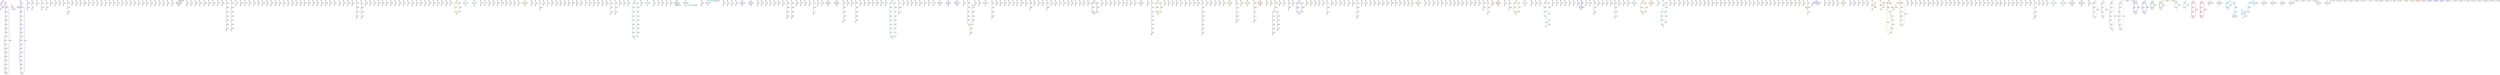 digraph {
nodesep = 0.5;
node [shape = circle, label = "", height = 0.3];
"0" [style = "filled", fillcolor = "grey"];
"1" [style = "filled", fillcolor = "grey"];
"2" [style = "filled", fillcolor = "grey"];
"3" [style = "filled", fillcolor = "grey"];
"4" [style = "filled", fillcolor = "grey"];
"5" [style = "filled", fillcolor = "grey"];
"6" [style = "filled", fillcolor = "grey"];
"7" [style = "filled", fillcolor = "grey"];
"8" [style = "filled", fillcolor = "grey"];
"9" [style = "filled", fillcolor = "grey"];
"10" [style = "filled", fillcolor = "grey"];
"11" [style = "filled", fillcolor = "grey"];
"12" [style = "filled", fillcolor = "grey"];
"13" [style = "filled", fillcolor = "grey"];
"14" [style = "filled", fillcolor = "grey"];
"15" [style = "filled", fillcolor = "grey"];
"16" [style = "filled", fillcolor = "grey"];
"17" [style = "filled", fillcolor = "grey"];
"18" [style = "filled", fillcolor = "grey"];
"19" [style = "filled", fillcolor = "grey"];
"20" [style = "filled", fillcolor = "grey"];
"21" [style = "filled", fillcolor = "grey"];
"22" [style = "filled", fillcolor = "grey"];
"23" [style = "filled", fillcolor = "grey"];
"24" [style = "filled", fillcolor = "grey"];
"25" [style = "filled", fillcolor = "grey"];
"26" [style = "filled", fillcolor = "grey"];
"27" [style = "filled", fillcolor = "grey"];
"28" [style = "filled", fillcolor = "grey"];
"29" [style = "filled", fillcolor = "grey"];
"30" [style = "filled", fillcolor = "grey"];
"31" [style = "filled", fillcolor = "grey"];
"32" [style = "filled", fillcolor = "grey"];
"33" [style = "filled", fillcolor = "grey"];
"34" [style = "filled", fillcolor = "grey"];
"35" [style = "filled", fillcolor = "grey"];
"36" [style = "filled", fillcolor = "grey"];
"37" [style = "filled", fillcolor = "grey"];
"38" [style = "filled", fillcolor = "grey"];
"39" [style = "filled", fillcolor = "grey"];
"40" [style = "filled", fillcolor = "grey"];
"41" [style = "filled", fillcolor = "grey"];
"42" [style = "filled", fillcolor = "grey"];
"43" [style = "filled", fillcolor = "grey"];
"44" [style = "filled", fillcolor = "grey"];
"45" [style = "filled", fillcolor = "grey"];
"46" [style = "filled", fillcolor = "grey"];
"47" [style = "filled", fillcolor = "grey"];
"48" [style = "filled", fillcolor = "grey"];
"49" [style = "filled", fillcolor = "grey"];
"50" [style = "filled", fillcolor = "grey"];
"51" [style = "filled", fillcolor = "grey"];
"52" [style = "filled", fillcolor = "grey"];
"53" [style = "filled", fillcolor = "grey"];
"54" [style = "filled", fillcolor = "grey"];
"55" [style = "filled", fillcolor = "grey"];
"56" [style = "filled", fillcolor = "grey"];
"57" [style = "filled", fillcolor = "grey"];
"58" [style = "filled", fillcolor = "grey"];
"59" [style = "filled", fillcolor = "grey"];
"60" [style = "filled", fillcolor = "grey"];
"61" [style = "filled", fillcolor = "grey"];
"62" [style = "filled", fillcolor = "grey"];
"63" [style = "filled", fillcolor = "grey"];
"64" [style = "filled", fillcolor = "grey"];
"65" [style = "filled", fillcolor = "grey"];
"66" [style = "filled", fillcolor = "grey"];
"67" [style = "filled", fillcolor = "grey"];
"68" [style = "filled", fillcolor = "grey"];
"69" [style = "filled", fillcolor = "grey"];
"70" [style = "filled", fillcolor = "grey"];
"71" [style = "filled", fillcolor = "grey"];
"72" [style = "filled", fillcolor = "grey"];
"73" [style = "filled", fillcolor = "grey"];
"74" [style = "filled", fillcolor = "grey"];
"75" [style = "filled", fillcolor = "grey"];
"76" [style = "filled", fillcolor = "grey"];
"77" [style = "filled", fillcolor = "grey"];
"78" [style = "filled", fillcolor = "grey"];
"79" [style = "filled", fillcolor = "grey"];
"80" [style = "filled", fillcolor = "grey"];
"81" [style = "filled", fillcolor = "grey"];
"82" [style = "filled", fillcolor = "grey"];
"83" [style = "filled", fillcolor = "grey"];
"84" [style = "filled", fillcolor = "grey"];
"85" [style = "filled", fillcolor = "grey"];
"86" [style = "filled", fillcolor = "grey"];
"87" [style = "filled", fillcolor = "grey"];
"88" [style = "filled", fillcolor = "grey"];
"89" [style = "filled", fillcolor = "grey"];
"90" [style = "filled", fillcolor = "grey"];
"91" [style = "filled", fillcolor = "grey"];
"92" [style = "filled", fillcolor = "grey"];
"93" [style = "filled", fillcolor = "grey"];
"94" [style = "filled", fillcolor = "grey"];
"95" [style = "filled", fillcolor = "grey"];
"96" [style = "filled", fillcolor = "grey"];
"97" [style = "filled", fillcolor = "grey"];
"98" [style = "filled", fillcolor = "grey"];
"99" [style = "filled", fillcolor = "grey"];
"100" [style = "filled", fillcolor = "grey"];
"101" [style = "filled", fillcolor = "grey"];
"102" [style = "filled", fillcolor = "grey"];
"103" [style = "filled", fillcolor = "grey"];
"104" [style = "filled", fillcolor = "grey"];
"105" [style = "filled", fillcolor = "grey"];
"106" [style = "filled", fillcolor = "grey"];
"107" [style = "filled", fillcolor = "grey"];
"108" [style = "filled", fillcolor = "grey"];
"109" [style = "filled", fillcolor = "grey"];
"110" [style = "filled", fillcolor = "grey"];
"111" [style = "filled", fillcolor = "grey"];
"112" [style = "filled", fillcolor = "grey"];
"113" [style = "filled", fillcolor = "grey"];
"114" [style = "filled", fillcolor = "grey"];
"115" [style = "filled", fillcolor = "grey"];
"116" [style = "filled", fillcolor = "grey"];
"117" [style = "filled", fillcolor = "grey"];
"118" [style = "filled", fillcolor = "grey"];
"119" [style = "filled", fillcolor = "grey"];
"120" [style = "filled", fillcolor = "grey"];
"121" [style = "filled", fillcolor = "grey"];
"122" [style = "filled", fillcolor = "grey"];
"123" [style = "filled", fillcolor = "grey"];
"124" [style = "filled", fillcolor = "grey"];
"125" [style = "filled", fillcolor = "grey"];
"126" [style = "filled", fillcolor = "grey"];
"127" [style = "filled", fillcolor = "grey"];
"128" [style = "filled", fillcolor = "grey"];
"129" [style = "filled", fillcolor = "grey"];
"130" [style = "filled", fillcolor = "grey"];
"131" [style = "filled", fillcolor = "grey"];
"132" [style = "filled", fillcolor = "grey"];
"133" [style = "filled", fillcolor = "grey"];
"134" [style = "filled", fillcolor = "grey"];
"135" [style = "filled", fillcolor = "grey"];
"136" [style = "filled", fillcolor = "grey"];
"137" [style = "filled", fillcolor = "grey"];
"138" [style = "filled", fillcolor = "grey"];
"139" [style = "filled", fillcolor = "grey"];
"140" [style = "filled", fillcolor = "grey"];
"141" [style = "filled", fillcolor = "grey"];
"142" [style = "filled", fillcolor = "grey"];
"143" [style = "filled", fillcolor = "grey"];
"144" [style = "filled", fillcolor = "grey"];
"145" [style = "filled", fillcolor = "grey"];
"146" [style = "filled", fillcolor = "grey"];
"147" [style = "filled", fillcolor = "grey"];
"148" [style = "filled", fillcolor = "grey"];
"149" [style = "filled", fillcolor = "grey"];
"150" [style = "filled", fillcolor = "grey"];
"151" [style = "filled", fillcolor = "grey"];
"152" [style = "filled", fillcolor = "grey"];
"153" [style = "filled", fillcolor = "grey"];
"154" [style = "filled", fillcolor = "grey"];
"155" [style = "filled", fillcolor = "grey"];
"156" [style = "filled", fillcolor = "grey"];
"157" [style = "filled", fillcolor = "grey"];
"158" [style = "filled", fillcolor = "grey"];
"159" [style = "filled", fillcolor = "grey"];
"160" [style = "filled", fillcolor = "grey"];
"161" [style = "filled", fillcolor = "grey"];
"162" [style = "filled", fillcolor = "grey"];
"163" [style = "filled", fillcolor = "grey"];
"164" [style = "filled", fillcolor = "grey"];
"165" [style = "filled", fillcolor = "grey"];
"166" [style = "filled", fillcolor = "grey"];
"167" [style = "filled", fillcolor = "grey"];
"168" [style = "filled", fillcolor = "grey"];
"169" [style = "filled", fillcolor = "grey"];
"170" [style = "filled", fillcolor = "grey"];
"171" [style = "filled", fillcolor = "grey"];
"172" [style = "filled", fillcolor = "grey"];
"173" [style = "filled", fillcolor = "grey"];
"174" [style = "filled", fillcolor = "grey"];
"175" [style = "filled", fillcolor = "grey"];
"176" [style = "filled", fillcolor = "grey"];
"177" [style = "filled", fillcolor = "grey"];
"178" [style = "filled", fillcolor = "grey"];
"179" [style = "filled", fillcolor = "grey"];
"180" [style = "filled", fillcolor = "grey"];
"181" [style = "filled", fillcolor = "grey"];
"182" [style = "filled", fillcolor = "grey"];
"183" [style = "filled", fillcolor = "grey"];
"184" [style = "filled", fillcolor = "grey"];
"185" [style = "filled", fillcolor = "grey"];
"186" [style = "filled", fillcolor = "grey"];
"187" [style = "filled", fillcolor = "grey"];
"188" [style = "filled", fillcolor = "grey"];
"189" [style = "filled", fillcolor = "grey"];
"190" [style = "filled", fillcolor = "grey"];
"191" [style = "filled", fillcolor = "grey"];
"192" [style = "filled", fillcolor = "grey"];
"193" [style = "filled", fillcolor = "grey"];
"194" [style = "filled", fillcolor = "grey"];
"195" [style = "filled", fillcolor = "grey"];
"196" [style = "filled", fillcolor = "grey"];
"197" [style = "filled", fillcolor = "grey"];
"198" [style = "filled", fillcolor = "grey"];
"199" [style = "filled", fillcolor = "grey"];
"200" [style = "filled", fillcolor = "grey"];
"201" [style = "filled", fillcolor = "grey"];
"202" [style = "filled", fillcolor = "grey"];
"203" [style = "filled", fillcolor = "grey"];
"204" [style = "filled", fillcolor = "grey"];
"205" [style = "filled", fillcolor = "grey"];
"206" [style = "filled", fillcolor = "grey"];
"207" [style = "filled", fillcolor = "grey"];
"208" [style = "filled", fillcolor = "grey"];
"209" [style = "filled", fillcolor = "grey"];
"210" [style = "filled", fillcolor = "grey"];
"211" [style = "filled", fillcolor = "grey"];
"212" [style = "filled", fillcolor = "grey"];
"213" [style = "filled", fillcolor = "grey"];
"214" [style = "filled", fillcolor = "grey"];
"215" [style = "filled", fillcolor = "grey"];
"216" [style = "filled", fillcolor = "grey"];
"217" [style = "filled", fillcolor = "grey"];
"218" [style = "filled", fillcolor = "grey"];
"219" [style = "filled", fillcolor = "grey"];
"220" [style = "filled", fillcolor = "grey"];
"221" [style = "filled", fillcolor = "grey"];
"222" [style = "filled", fillcolor = "grey"];
"223" [style = "filled", fillcolor = "grey"];
"224" [style = "filled", fillcolor = "grey"];
"225" [style = "filled", fillcolor = "grey"];
"226" [style = "filled", fillcolor = "grey"];
"227" [style = "filled", fillcolor = "grey"];
"228" [style = "filled", fillcolor = "grey"];
"229" [style = "filled", fillcolor = "grey"];
"230" [style = "filled", fillcolor = "grey"];
"231" [style = "filled", fillcolor = "grey"];
"232" [style = "filled", fillcolor = "grey"];
"233" [style = "filled", fillcolor = "grey"];
"234" [style = "filled", fillcolor = "grey"];
"235" [style = "filled", fillcolor = "grey"];
"236" [style = "filled", fillcolor = "grey"];
"237" [style = "filled", fillcolor = "grey"];
"238" [style = "filled", fillcolor = "grey"];
"239" [style = "filled", fillcolor = "grey"];
"240" [style = "filled", fillcolor = "grey"];
"241" [style = "filled", fillcolor = "grey"];
"242" [style = "filled", fillcolor = "grey"];
"243" [style = "filled", fillcolor = "grey"];
"244" [style = "filled", fillcolor = "grey"];
"245" [style = "filled", fillcolor = "grey"];
"246" [style = "filled", fillcolor = "grey"];
"247" [style = "filled", fillcolor = "grey"];
"248" [style = "filled", fillcolor = "grey"];
"249" [style = "filled", fillcolor = "grey"];
"250" [style = "filled", fillcolor = "grey"];
"251" [style = "filled", fillcolor = "grey"];
"252" [style = "filled", fillcolor = "grey"];
"253" [style = "filled", fillcolor = "grey"];
"254" [style = "filled", fillcolor = "grey"];
"255" [style = "filled", fillcolor = "grey"];
"256" [style = "filled", fillcolor = "grey"];
"257" [style = "filled", fillcolor = "grey"];
"258" [style = "filled", fillcolor = "grey"];
"259" [style = "filled", fillcolor = "grey"];
"260" [style = "filled", fillcolor = "grey"];
"261" [style = "filled", fillcolor = "grey"];
"262" [style = "filled", fillcolor = "grey"];
"263" [style = "filled", fillcolor = "grey"];
"264" [style = "filled", fillcolor = "grey"];
"265" [style = "filled", fillcolor = "grey"];
"266" [style = "filled", fillcolor = "grey"];
"267" [style = "filled", fillcolor = "grey"];
"268" [style = "filled", fillcolor = "grey"];
"269" [style = "filled", fillcolor = "grey"];
"270" [style = "filled", fillcolor = "grey"];
"271" [style = "filled", fillcolor = "grey"];
"272" [style = "filled", fillcolor = "grey"];
"273" [style = "filled", fillcolor = "grey"];
"274" [style = "filled", fillcolor = "grey"];
"275" [style = "filled", fillcolor = "grey"];
"276" [style = "filled", fillcolor = "grey"];
"277" [style = "filled", fillcolor = "grey"];
"278" [style = "filled", fillcolor = "grey"];
"279" [style = "filled", fillcolor = "grey"];
"280" [style = "filled", fillcolor = "grey"];
"281" [style = "filled", fillcolor = "grey"];
"282" [style = "filled", fillcolor = "grey"];
"283" [style = "filled", fillcolor = "grey"];
"284" [style = "filled", fillcolor = "grey"];
"285" [style = "filled", fillcolor = "grey"];
"286" [style = "filled", fillcolor = "grey"];
"287" [style = "filled", fillcolor = "grey"];
"288" [style = "filled", fillcolor = "grey"];
"289" [style = "filled", fillcolor = "grey"];
"290" [style = "filled", fillcolor = "grey"];
"291" [style = "filled", fillcolor = "grey"];
"292" [style = "filled", fillcolor = "grey"];
"293" [style = "filled", fillcolor = "grey"];
"294" [style = "filled", fillcolor = "grey"];
"295" [style = "filled", fillcolor = "grey"];
"296" [style = "filled", fillcolor = "grey"];
"297" [style = "filled", fillcolor = "grey"];
"298" [style = "filled", fillcolor = "grey"];
"299" [style = "filled", fillcolor = "grey"];
"300" [style = "filled", fillcolor = "grey"];
"301" [style = "filled", fillcolor = "grey"];
"302" [style = "filled", fillcolor = "grey"];
"303" [style = "filled", fillcolor = "grey"];
"304" [style = "filled", fillcolor = "grey"];
"305" [style = "filled", fillcolor = "grey"];
"306" [style = "filled", fillcolor = "grey"];
"307" [style = "filled", fillcolor = "grey"];
"308" [style = "filled", fillcolor = "grey"];
"309" [style = "filled", fillcolor = "grey"];
"310" [style = "filled", fillcolor = "grey"];
"311" [style = "filled", fillcolor = "grey"];
"312" [style = "filled", fillcolor = "grey"];
"313" [style = "filled", fillcolor = "grey"];
"314" [style = "filled", fillcolor = "grey"];
"315" [style = "filled", fillcolor = "grey"];
"316" [style = "filled", fillcolor = "grey"];
"317" [style = "filled", fillcolor = "grey"];
"318" [style = "filled", fillcolor = "grey"];
"319" [style = "filled", fillcolor = "grey"];
"320" [style = "filled", fillcolor = "grey"];
"321" [style = "filled", fillcolor = "grey"];
"322" [style = "filled", fillcolor = "grey"];
"323" [style = "filled", fillcolor = "grey"];
"324" [style = "filled", fillcolor = "grey"];
"325" [style = "filled", fillcolor = "grey"];
"326" [style = "filled", fillcolor = "grey"];
"327" [style = "filled", fillcolor = "grey"];
"328" [style = "filled", fillcolor = "grey"];
"329" [style = "filled", fillcolor = "grey"];
"330" [style = "filled", fillcolor = "grey"];
"331" [style = "filled", fillcolor = "grey"];
"332" [style = "filled", fillcolor = "grey"];
"333" [style = "filled", fillcolor = "grey"];
"334" [style = "filled", fillcolor = "grey"];
"335" [style = "filled", fillcolor = "grey"];
"336" [style = "filled", fillcolor = "grey"];
"337" [style = "filled", fillcolor = "grey"];
"338" [style = "filled", fillcolor = "grey"];
"339" [style = "filled", fillcolor = "grey"];
"340" [style = "filled", fillcolor = "grey"];
"341" [style = "filled", fillcolor = "grey"];
"342" [style = "filled", fillcolor = "grey"];
"343" [style = "filled", fillcolor = "grey"];
"344" [style = "filled", fillcolor = "grey"];
"345" [style = "filled", fillcolor = "grey"];
"346" [style = "filled", fillcolor = "grey"];
"347" [style = "filled", fillcolor = "grey"];
"348" [style = "filled", fillcolor = "grey"];
"349" [style = "filled", fillcolor = "grey"];
"350" [style = "filled", fillcolor = "grey"];
"351" [style = "filled", fillcolor = "grey"];
"352" [style = "filled", fillcolor = "grey"];
"353" [style = "filled", fillcolor = "grey"];
"354" [style = "filled", fillcolor = "grey"];
"355" [style = "filled", fillcolor = "grey"];
"356" [style = "filled", fillcolor = "grey"];
"357" [style = "filled", fillcolor = "grey"];
"358" [style = "filled", fillcolor = "grey"];
"359" [style = "filled", fillcolor = "grey"];
"360" [style = "filled", fillcolor = "grey"];
"361" [style = "filled", fillcolor = "grey"];
"362" [style = "filled", fillcolor = "grey"];
"363" [style = "filled", fillcolor = "grey"];
"364" [style = "filled", fillcolor = "grey"];
"365" [style = "filled", fillcolor = "grey"];
"366" [style = "filled", fillcolor = "grey"];
"367" [style = "filled", fillcolor = "grey"];
"368" [style = "filled", fillcolor = "grey"];
"369" [style = "filled", fillcolor = "grey"];
"370" [style = "filled", fillcolor = "grey"];
"371" [style = "filled", fillcolor = "grey"];
"372" [style = "filled", fillcolor = "grey"];
"373" [style = "filled", fillcolor = "grey"];
"374" [style = "filled", fillcolor = "grey"];
"375" [style = "filled", fillcolor = "grey"];
"376" [style = "filled", fillcolor = "grey"];
"377" [style = "filled", fillcolor = "grey"];
"378" [style = "filled", fillcolor = "grey"];
"379" [style = "filled", fillcolor = "grey"];
"380" [style = "filled", fillcolor = "grey"];
"381" [style = "filled", fillcolor = "grey"];
"382" [style = "filled", fillcolor = "grey"];
"383" [style = "filled", fillcolor = "grey"];
"384" [style = "filled", fillcolor = "grey"];
"385" [style = "filled", fillcolor = "grey"];
"386" [style = "filled", fillcolor = "grey"];
"387" [style = "filled", fillcolor = "grey"];
"388" [style = "filled", fillcolor = "grey"];
"389" [style = "filled", fillcolor = "grey"];
"390" [style = "filled", fillcolor = "grey"];
"391" [style = "filled", fillcolor = "grey"];
"392" [style = "filled", fillcolor = "grey"];
"393" [style = "filled", fillcolor = "grey"];
"394" [style = "filled", fillcolor = "grey"];
"395" [style = "filled", fillcolor = "grey"];
"396" [style = "filled", fillcolor = "grey"];
"397" [style = "filled", fillcolor = "grey"];
"398" [style = "filled", fillcolor = "grey"];
"399" [style = "filled", fillcolor = "grey"];
"400" [style = "filled", fillcolor = "grey"];
"401" [style = "filled", fillcolor = "grey"];
"402" [style = "filled", fillcolor = "grey"];
"403" [style = "filled", fillcolor = "grey"];
"404" [style = "filled", fillcolor = "grey"];
"405" [style = "filled", fillcolor = "grey"];
"406" [style = "filled", fillcolor = "grey"];
"407" [style = "filled", fillcolor = "grey"];
"408" [style = "filled", fillcolor = "grey"];
"409" [style = "filled", fillcolor = "grey"];
"410" [style = "filled", fillcolor = "grey"];
"411" [style = "filled", fillcolor = "grey"];
"412" [style = "filled", fillcolor = "grey"];
"413" [style = "filled", fillcolor = "grey"];
"414" [style = "filled", fillcolor = "grey"];
"415" [style = "filled", fillcolor = "grey"];
"416" [style = "filled", fillcolor = "grey"];
"417" [style = "filled", fillcolor = "grey"];
"418" [style = "filled", fillcolor = "grey"];
"419" [style = "filled", fillcolor = "grey"];
"420" [style = "filled", fillcolor = "grey"];
"421" [style = "filled", fillcolor = "grey"];
"422" [style = "filled", fillcolor = "grey"];
"423" [style = "filled", fillcolor = "grey"];
"424" [style = "filled", fillcolor = "grey"];
"425" [style = "filled", fillcolor = "grey"];
"426" [style = "filled", fillcolor = "grey"];
"427" [style = "filled", fillcolor = "grey"];
"428" [style = "filled", fillcolor = "grey"];
"429" [style = "filled", fillcolor = "grey"];
"430" [style = "filled", fillcolor = "grey"];
"431" [style = "filled", fillcolor = "grey"];
"432" [style = "filled", fillcolor = "grey"];
"433" [style = "filled", fillcolor = "grey"];
"434" [style = "filled", fillcolor = "grey"];
"435" [style = "filled", fillcolor = "grey"];
"436" [style = "filled", fillcolor = "grey"];
"437" [style = "filled", fillcolor = "grey"];
"438" [style = "filled", fillcolor = "grey"];
"439" [style = "filled", fillcolor = "grey"];
"440" [style = "filled", fillcolor = "grey"];
"441" [style = "filled", fillcolor = "grey"];
"442" [style = "filled", fillcolor = "grey"];
"443" [style = "filled", fillcolor = "grey"];
"444" [style = "filled", fillcolor = "grey"];
"445" [style = "filled", fillcolor = "grey"];
"446" [style = "filled", fillcolor = "grey"];
"447" [style = "filled", fillcolor = "grey"];
"448" [style = "filled", fillcolor = "grey"];
"449" [style = "filled", fillcolor = "grey"];
"450" [style = "filled", fillcolor = "grey"];
"451" [style = "filled", fillcolor = "grey"];
"452" [style = "filled", fillcolor = "grey"];
"453" [style = "filled", fillcolor = "grey"];
"454" [style = "filled", fillcolor = "grey"];
"455" [style = "filled", fillcolor = "grey"];
"456" [style = "filled", fillcolor = "grey"];
"457" [style = "filled", fillcolor = "grey"];
"458" [style = "filled", fillcolor = "grey"];
"459" [style = "filled", fillcolor = "grey"];
"460" [style = "filled", fillcolor = "grey"];
"461" [style = "filled", fillcolor = "grey"];
"462" [style = "filled", fillcolor = "grey"];
"463" [style = "filled", fillcolor = "grey"];
"464" [style = "filled", fillcolor = "grey"];
"465" [style = "filled", fillcolor = "grey"];
"466" [style = "filled", fillcolor = "grey"];
"467" [style = "filled", fillcolor = "grey"];
"468" [style = "filled", fillcolor = "grey"];
"469" [style = "filled", fillcolor = "grey"];
"470" [style = "filled", fillcolor = "grey"];
"471" [style = "filled", fillcolor = "grey"];
"472" [style = "filled", fillcolor = "grey"];
"473" [style = "filled", fillcolor = "grey"];
"474" [style = "filled", fillcolor = "grey"];
"475" [style = "filled", fillcolor = "grey"];
"476" [style = "filled", fillcolor = "grey"];
"477" [style = "filled", fillcolor = "grey"];
"478" [style = "filled", fillcolor = "grey"];
"479" [style = "filled", fillcolor = "grey"];
"480" [style = "filled", fillcolor = "grey"];
"481" [style = "filled", fillcolor = "grey"];
"482" [style = "filled", fillcolor = "grey"];
"483" [style = "filled", fillcolor = "grey"];
"484" [style = "filled", fillcolor = "grey"];
"485" [style = "filled", fillcolor = "grey"];
"486" [style = "filled", fillcolor = "grey"];
"487" [style = "filled", fillcolor = "grey"];
"488" [style = "filled", fillcolor = "grey"];
"489" [style = "filled", fillcolor = "grey"];
"490" [style = "filled", fillcolor = "grey"];
"491" [style = "filled", fillcolor = "grey"];
"492" [style = "filled", fillcolor = "grey"];
"493" [style = "filled", fillcolor = "grey"];
"494" [style = "filled", fillcolor = "grey"];
"495" [style = "filled", fillcolor = "grey"];
"496" [style = "filled", fillcolor = "grey"];
"497" [style = "filled", fillcolor = "grey"];
"498" [style = "filled", fillcolor = "grey"];
"499" [style = "filled", fillcolor = "grey"];
"500" [style = "filled", fillcolor = "grey"];
"501" [style = "filled", fillcolor = "grey"];
"502" [style = "filled", fillcolor = "grey"];
"503" [style = "filled", fillcolor = "grey"];
"504" [style = "filled", fillcolor = "grey"];
"505" [style = "filled", fillcolor = "grey"];
"506" [style = "filled", fillcolor = "grey"];
"507" [style = "filled", fillcolor = "grey"];
"508" [style = "filled", fillcolor = "grey"];
"509" [style = "filled", fillcolor = "grey"];
"510" [style = "filled", fillcolor = "grey"];
"511" [style = "filled", fillcolor = "grey"];
"512" [style = "filled", fillcolor = "grey"];
"513" [style = "filled", fillcolor = "grey"];
"514" [style = "filled", fillcolor = "grey"];
"515" [style = "filled", fillcolor = "grey"];
"516" [style = "filled", fillcolor = "grey"];
"517" [style = "filled", fillcolor = "grey"];
"518" [style = "filled", fillcolor = "grey"];
"519" [style = "filled", fillcolor = "grey"];
"520" [style = "filled", fillcolor = "grey"];
"521" [style = "filled", fillcolor = "grey"];
"522" [style = "filled", fillcolor = "grey"];
"523" [style = "filled", fillcolor = "grey"];
"524" [style = "filled", fillcolor = "grey"];
"525" [style = "filled", fillcolor = "grey"];
"526" [style = "filled", fillcolor = "grey"];
"527" [style = "filled", fillcolor = "grey"];
"528" [style = "filled", fillcolor = "grey"];
"529" [style = "filled", fillcolor = "grey"];
"530" [style = "filled", fillcolor = "grey"];
"531" [style = "filled", fillcolor = "grey"];
"532" [style = "filled", fillcolor = "grey"];
"533" [style = "filled", fillcolor = "grey"];
"534" [style = "filled", fillcolor = "grey"];
"535" [style = "filled", fillcolor = "grey"];
"536" [style = "filled", fillcolor = "grey"];
"537" [style = "filled", fillcolor = "grey"];
"538" [style = "filled", fillcolor = "grey"];
"539" [style = "filled", fillcolor = "grey"];
"540" [style = "filled", fillcolor = "grey"];
"541" [style = "filled", fillcolor = "grey"];
"542" [style = "filled", fillcolor = "grey"];
"543" [style = "filled", fillcolor = "grey"];
"544" [style = "filled", fillcolor = "grey"];
"545" [style = "filled", fillcolor = "grey"];
"546" [style = "filled", fillcolor = "grey"];
"547" [style = "filled", fillcolor = "grey"];
"548" [style = "filled", fillcolor = "grey"];
"549" [style = "filled", fillcolor = "grey"];
"550" [style = "filled", fillcolor = "grey"];
"551" [style = "filled", fillcolor = "grey"];
"552" [style = "filled", fillcolor = "grey"];
"553" [style = "filled", fillcolor = "grey"];
"554" [style = "filled", fillcolor = "grey"];
"555" [style = "filled", fillcolor = "grey"];
"556" [style = "filled", fillcolor = "grey"];
"557" [style = "filled", fillcolor = "grey"];
"558" [style = "filled", fillcolor = "grey"];
"559" [style = "filled", fillcolor = "grey"];
"560" [style = "filled", fillcolor = "grey"];
"561" [style = "filled", fillcolor = "grey"];
"562" [style = "filled", fillcolor = "grey"];
"563" [style = "filled", fillcolor = "grey"];
"564" [style = "filled", fillcolor = "grey"];
"565" [style = "filled", fillcolor = "grey"];
"566" [style = "filled", fillcolor = "grey"];
"567" [style = "filled", fillcolor = "grey"];
"568" [style = "filled", fillcolor = "grey"];
"569" [style = "filled", fillcolor = "grey"];
"570" [style = "filled", fillcolor = "grey"];
"571" [style = "filled", fillcolor = "grey"];
"572" [style = "filled", fillcolor = "grey"];
"573" [style = "filled", fillcolor = "grey"];
"574" [style = "filled", fillcolor = "grey"];
"575" [style = "filled", fillcolor = "grey"];
"576" [style = "filled", fillcolor = "grey"];
"577" [style = "filled", fillcolor = "grey"];
"578" [style = "filled", fillcolor = "grey"];
"579" [style = "filled", fillcolor = "grey"];
"580" [style = "filled", fillcolor = "grey"];
"581" [style = "filled", fillcolor = "grey"];
"582" [style = "filled", fillcolor = "grey"];
"583" [style = "filled", fillcolor = "grey"];
"584" [style = "filled", fillcolor = "grey"];
"585" [style = "filled", fillcolor = "grey"];
"586" [style = "filled", fillcolor = "grey"];
"587" [style = "filled", fillcolor = "grey"];
"588" [style = "filled", fillcolor = "grey"];
"589" [style = "filled", fillcolor = "grey"];
"590" [style = "filled", fillcolor = "grey"];
"591" [style = "filled", fillcolor = "grey"];
"592" [style = "filled", fillcolor = "grey"];
"593" [style = "filled", fillcolor = "grey"];
"594" [style = "filled", fillcolor = "grey"];
"595" [style = "filled", fillcolor = "grey"];
"596" [style = "filled", fillcolor = "grey"];
"597" [style = "filled", fillcolor = "grey"];
"598" [style = "filled", fillcolor = "grey"];
"599" [style = "filled", fillcolor = "grey"];
"600" [style = "filled", fillcolor = "grey"];
"601" [style = "filled", fillcolor = "grey"];
"602" [style = "filled", fillcolor = "grey"];
"603" [style = "filled", fillcolor = "grey"];
"604" [style = "filled", fillcolor = "grey"];
"605" [style = "filled", fillcolor = "grey"];
"606" [style = "filled", fillcolor = "grey"];
"607" [style = "filled", fillcolor = "grey"];
"608" [style = "filled", fillcolor = "grey"];
"609" [style = "filled", fillcolor = "grey"];
"610" [style = "filled", fillcolor = "grey"];
"611" [style = "filled", fillcolor = "grey"];
"612" [style = "filled", fillcolor = "grey"];
"613" [style = "filled", fillcolor = "grey"];
"614" [style = "filled", fillcolor = "grey"];
"615" [style = "filled", fillcolor = "grey"];
"616" [style = "filled", fillcolor = "grey"];
"617" [style = "filled", fillcolor = "grey"];
"618" [style = "filled", fillcolor = "grey"];
"619" [style = "filled", fillcolor = "grey"];
"620" [style = "filled", fillcolor = "grey"];
"621" [style = "filled", fillcolor = "grey"];
"622" [style = "filled", fillcolor = "grey"];
"623" [style = "filled", fillcolor = "grey"];
"624" [style = "filled", fillcolor = "grey"];
"625" [style = "filled", fillcolor = "grey"];
"626" [style = "filled", fillcolor = "grey"];
"627" [style = "filled", fillcolor = "grey"];
"628" [style = "filled", fillcolor = "grey"];
"629" [style = "filled", fillcolor = "grey"];
"630" [style = "filled", fillcolor = "grey"];
"631" [style = "filled", fillcolor = "grey"];
"632" [style = "filled", fillcolor = "grey"];
"633" [style = "filled", fillcolor = "grey"];
"634" [style = "filled", fillcolor = "grey"];
"635" [style = "filled", fillcolor = "grey"];
"636" [style = "filled", fillcolor = "grey"];
"637" [style = "filled", fillcolor = "grey"];
"638" [style = "filled", fillcolor = "grey"];
"639" [style = "filled", fillcolor = "grey"];
"640" [style = "filled", fillcolor = "grey"];
"641" [style = "filled", fillcolor = "grey"];
"642" [style = "filled", fillcolor = "grey"];
"643" [style = "filled", fillcolor = "grey"];
"644" [style = "filled", fillcolor = "grey"];
"645" [style = "filled", fillcolor = "grey"];
"646" [style = "filled", fillcolor = "grey"];
"647" [style = "filled", fillcolor = "grey"];
"648" [style = "filled", fillcolor = "grey"];
"649" [style = "filled", fillcolor = "grey"];
"650" [style = "filled", fillcolor = "grey"];
"651" [style = "filled", fillcolor = "grey"];
"652" [style = "filled", fillcolor = "grey"];
"653" [style = "filled", fillcolor = "grey"];
"654" [style = "filled", fillcolor = "grey"];
"655" [style = "filled", fillcolor = "grey"];
"656" [style = "filled", fillcolor = "grey"];
"657" [style = "filled", fillcolor = "grey"];
"658" [style = "filled", fillcolor = "grey"];
"659" [style = "filled", fillcolor = "grey"];
"660" [style = "filled", fillcolor = "grey"];
"661" [style = "filled", fillcolor = "grey"];
"662" [style = "filled", fillcolor = "grey"];
"663" [style = "filled", fillcolor = "grey"];
"664" [style = "filled", fillcolor = "grey"];
"665" [style = "filled", fillcolor = "grey"];
"666" [style = "filled", fillcolor = "grey"];
"667" [style = "filled", fillcolor = "grey"];
"668" [style = "filled", fillcolor = "grey"];
"669" [style = "filled", fillcolor = "grey"];
"670" [style = "filled", fillcolor = "grey"];
"671" [style = "filled", fillcolor = "grey"];
"672" [style = "filled", fillcolor = "grey"];
"673" [style = "filled", fillcolor = "grey"];
"674" [style = "filled", fillcolor = "grey"];
"675" [style = "filled", fillcolor = "grey"];
"676" [style = "filled", fillcolor = "grey"];
"677" [style = "filled", fillcolor = "grey"];
"678" [style = "filled", fillcolor = "grey"];
"679" [style = "filled", fillcolor = "grey"];
"680" [style = "filled", fillcolor = "grey"];
"681" [style = "filled", fillcolor = "grey"];
"682" [style = "filled", fillcolor = "grey"];
"683" [style = "filled", fillcolor = "grey"];
"684" [style = "filled", fillcolor = "grey"];
"685" [style = "filled", fillcolor = "grey"];
"686" [style = "filled", fillcolor = "grey"];
"687" [style = "filled", fillcolor = "grey"];
"688" [style = "filled", fillcolor = "grey"];
"689" [style = "filled", fillcolor = "grey"];
"690" [style = "filled", fillcolor = "grey"];
"691" [style = "filled", fillcolor = "grey"];
"692" [style = "filled", fillcolor = "grey"];
"693" [style = "filled", fillcolor = "grey"];
"694" [style = "filled", fillcolor = "grey"];
"695" [style = "filled", fillcolor = "grey"];
"696" [style = "filled", fillcolor = "grey"];
"697" [style = "filled", fillcolor = "grey"];
"698" [style = "filled", fillcolor = "grey"];
"699" [style = "filled", fillcolor = "grey"];
"700" [style = "filled", fillcolor = "grey"];
"701" [style = "filled", fillcolor = "grey"];
"702" [style = "filled", fillcolor = "grey"];
"703" [style = "filled", fillcolor = "grey"];
"704" [style = "filled", fillcolor = "grey"];
"705" [style = "filled", fillcolor = "grey"];
"706" [style = "filled", fillcolor = "grey"];
"707" [style = "filled", fillcolor = "grey"];
"708" [style = "filled", fillcolor = "grey"];
"709" [style = "filled", fillcolor = "grey"];
"710" [style = "filled", fillcolor = "grey"];
"711" [style = "filled", fillcolor = "grey"];
"712" [style = "filled", fillcolor = "grey"];
"713" [style = "filled", fillcolor = "grey"];
"714" [style = "filled", fillcolor = "grey"];
"715" [style = "filled", fillcolor = "grey"];
"716" [style = "filled", fillcolor = "grey"];
"717" [style = "filled", fillcolor = "grey"];
"718" [style = "filled", fillcolor = "grey"];
"719" [style = "filled", fillcolor = "grey"];
"720" [style = "filled", fillcolor = "grey"];
"721" [style = "filled", fillcolor = "grey"];
"722" [style = "filled", fillcolor = "grey"];
"723" [style = "filled", fillcolor = "grey"];
"724" [style = "filled", fillcolor = "grey"];
"725" [style = "filled", fillcolor = "grey"];
"726" [style = "filled", fillcolor = "grey"];
"727" [style = "filled", fillcolor = "grey"];
"728" [style = "filled", fillcolor = "grey"];
"729" [style = "filled", fillcolor = "grey"];
"730" [style = "filled", fillcolor = "grey"];
"731" [style = "filled", fillcolor = "grey"];
"732" [style = "filled", fillcolor = "grey"];
"733" [style = "filled", fillcolor = "grey"];
"734" [style = "filled", fillcolor = "grey"];
"735" [style = "filled", fillcolor = "grey"];
"736" [style = "filled", fillcolor = "grey"];
"737" [style = "filled", fillcolor = "grey"];
"738" [style = "filled", fillcolor = "grey"];
"739" [style = "filled", fillcolor = "grey"];
"740" [style = "filled", fillcolor = "grey"];
"741" [style = "filled", fillcolor = "grey"];
"742" [style = "filled", fillcolor = "grey"];
"743" [style = "filled", fillcolor = "grey"];
"744" [style = "filled", fillcolor = "grey"];
"745" [style = "filled", fillcolor = "grey"];
"746" [style = "filled", fillcolor = "grey"];
"747" [style = "filled", fillcolor = "grey"];
"748" [style = "filled", fillcolor = "grey"];
"749" [style = "filled", fillcolor = "grey"];
"750" [style = "filled", fillcolor = "grey"];
"751" [style = "filled", fillcolor = "grey"];
"752" [style = "filled", fillcolor = "grey"];
"753" [style = "filled", fillcolor = "grey"];
"754" [style = "filled", fillcolor = "grey"];
"755" [style = "filled", fillcolor = "grey"];
"756" [style = "filled", fillcolor = "grey"];
"757" [style = "filled", fillcolor = "grey"];
"758" [style = "filled", fillcolor = "grey"];
"759" [style = "filled", fillcolor = "grey"];
"760" [style = "filled", fillcolor = "grey"];
"761" [style = "filled", fillcolor = "grey"];
"762" [style = "filled", fillcolor = "grey"];
"763" [style = "filled", fillcolor = "grey"];
"764" [style = "filled", fillcolor = "grey"];
"765" [style = "filled", fillcolor = "grey"];
"766" [style = "filled", fillcolor = "grey"];
"767" [style = "filled", fillcolor = "grey"];
"768" [style = "filled", fillcolor = "grey"];
"769" [style = "filled", fillcolor = "grey"];
"770" [style = "filled", fillcolor = "grey"];
"771" [style = "filled", fillcolor = "grey"];
"772" [style = "filled", fillcolor = "grey"];
"773" [style = "filled", fillcolor = "grey"];
"774" [style = "filled", fillcolor = "grey"];
"775" [style = "filled", fillcolor = "grey"];
"776" [style = "filled", fillcolor = "grey"];
"777" [style = "filled", fillcolor = "grey"];
"778" [style = "filled", fillcolor = "grey"];
"779" [style = "filled", fillcolor = "grey"];
"780" [style = "filled", fillcolor = "grey"];
"781" [style = "filled", fillcolor = "grey"];
"782" [style = "filled", fillcolor = "grey"];
"783" [style = "filled", fillcolor = "grey"];
"784" [style = "filled", fillcolor = "grey"];
"785" [style = "filled", fillcolor = "grey"];
"786" [style = "filled", fillcolor = "grey"];
"787" [style = "filled", fillcolor = "grey"];
"788" [style = "filled", fillcolor = "grey"];
"789" [style = "filled", fillcolor = "grey"];
"790" [style = "filled", fillcolor = "grey"];
"791" [style = "filled", fillcolor = "grey"];
"792" [style = "filled", fillcolor = "grey"];
"793" [style = "filled", fillcolor = "grey"];
"794" [style = "filled", fillcolor = "grey"];
"795" [style = "filled", fillcolor = "grey"];
"796" [style = "filled", fillcolor = "grey"];
"797" [style = "filled", fillcolor = "grey"];
"798" [style = "filled", fillcolor = "grey"];
"799" [style = "filled", fillcolor = "grey"];
"800" [style = "filled", fillcolor = "grey"];
"801" [style = "filled", fillcolor = "grey"];
"802" [style = "filled", fillcolor = "grey"];
"803" [style = "filled", fillcolor = "grey"];
"804" [style = "filled", fillcolor = "grey"];
"805" [style = "filled", fillcolor = "grey"];
"806" [style = "filled", fillcolor = "grey"];
"807" [style = "filled", fillcolor = "grey"];
"808" [style = "filled", fillcolor = "grey"];
"809" [style = "filled", fillcolor = "grey"];
"810" [style = "filled", fillcolor = "grey"];
"811" [style = "filled", fillcolor = "grey"];
"812" [style = "filled", fillcolor = "grey"];
"813" [style = "filled", fillcolor = "grey"];
"814" [style = "filled", fillcolor = "grey"];
"815" [style = "filled", fillcolor = "grey"];
"816" [style = "filled", fillcolor = "grey"];
"817" [style = "filled", fillcolor = "grey"];
"818" [style = "filled", fillcolor = "grey"];
"819" [style = "filled", fillcolor = "grey"];
"820" [style = "filled", fillcolor = "grey"];
"821" [style = "filled", fillcolor = "grey"];
"822" [style = "filled", fillcolor = "grey"];
"823" [style = "filled", fillcolor = "grey"];
"824" [style = "filled", fillcolor = "grey"];
"825" [style = "filled", fillcolor = "grey"];
"826" [style = "filled", fillcolor = "grey"];
"827" [style = "filled", fillcolor = "grey"];
"828" [style = "filled", fillcolor = "grey"];
"829" [style = "filled", fillcolor = "grey"];
"830" [style = "filled", fillcolor = "grey"];
"831" [style = "filled", fillcolor = "grey"];
"832" [style = "filled", fillcolor = "grey"];
"833" [style = "filled", fillcolor = "grey"];
"834" [style = "filled", fillcolor = "grey"];
"835" [style = "filled", fillcolor = "grey"];
"836" [style = "filled", fillcolor = "grey"];
"837" [style = "filled", fillcolor = "grey"];
"838" [style = "filled", fillcolor = "grey"];
"839" [style = "filled", fillcolor = "grey"];
"840" [style = "filled", fillcolor = "grey"];
"841" [style = "filled", fillcolor = "grey"];
"842" [style = "filled", fillcolor = "grey"];
"843" [style = "filled", fillcolor = "grey"];
"844" [style = "filled", fillcolor = "grey"];
"845" [style = "filled", fillcolor = "grey"];
"846" [style = "filled", fillcolor = "grey"];
"847" [style = "filled", fillcolor = "grey"];
"848" [style = "filled", fillcolor = "grey"];
"849" [style = "filled", fillcolor = "grey"];
"850" [style = "filled", fillcolor = "grey"];
"851" [style = "filled", fillcolor = "grey"];
"852" [style = "filled", fillcolor = "grey"];
"853" [style = "filled", fillcolor = "grey"];
"854" [style = "filled", fillcolor = "grey"];
"855" [style = "filled", fillcolor = "grey"];
"856" [style = "filled", fillcolor = "grey"];
"857" [style = "filled", fillcolor = "grey"];
"858" [style = "filled", fillcolor = "grey"];
"859" [style = "filled", fillcolor = "grey"];
"860" [style = "filled", fillcolor = "grey"];
"861" [style = "filled", fillcolor = "grey"];
"862" [style = "filled", fillcolor = "grey"];
"863" [style = "filled", fillcolor = "grey"];
"864" [style = "filled", fillcolor = "grey"];
"865" [style = "filled", fillcolor = "grey"];
"866" [style = "filled", fillcolor = "grey"];
"867" [style = "filled", fillcolor = "grey"];
"868" [style = "filled", fillcolor = "grey"];
"869" [style = "filled", fillcolor = "grey"];
"384" -> "229" [label = "id 3\l41k 4x", color = "black"] ;
"409" -> "499" [label = "id -3\l41k 4x", color = "black"] ;
"394" -> "870" [label = "id 5\l2.4k 23x", color = "black"] ;
"871" -> "252" [label = "id -5\l2.4k 23x", color = "black"] ;
"872" -> "228" [label = "id 7\l2.4k 5x", color = "black"] ;
"717" -> "873" [label = "id -7\l2.4k 5x", color = "black"] ;
"874" -> "544" [label = "id 8\l12k 21x", color = "black"] ;
"800" -> "875" [label = "id -8\l12k 21x", color = "black"] ;
"876" -> "468" [label = "id 9\l3.7k 4x", color = "black"] ;
"624" -> "877" [label = "id -9\l3.7k 4x", color = "black"] ;
"315" -> "415" [label = "id 14\l5k 24x", color = "black"] ;
"486" -> "311" [label = "id -14\l5k 24x", color = "black"] ;
"426" -> "834" [label = "id 19\l2.5k 8x", color = "black"] ;
"521" -> "412" [label = "id -19\l2.5k 8x", color = "black"] ;
"382" -> "641" [label = "id 21\l3.9k 28x", color = "black"] ;
"735" -> "568" [label = "id -21\l3.9k 28x", color = "black"] ;
"430" -> "391" [label = "id 22\l8k 3x", color = "black"] ;
"452" -> "344" [label = "id -22\l8k 3x", color = "black"] ;
"402" -> "308" [label = "id 23\l5k 3x", color = "black"] ;
"562" -> "425" [label = "id -23\l5k 3x", color = "black"] ;
"433" -> "250" [label = "id 24\l1.1k 8x", color = "black"] ;
"454" -> "405" [label = "id -24\l1.1k 8x", color = "black"] ;
"75" -> "212" [label = "id 25\l11k 5x", color = "black"] ;
"326" -> "34" [label = "id -25\l11k 5x", color = "black"] ;
"33" -> "638" [label = "id 26\l12k 3x", color = "black"] ;
"637" -> "32" [label = "id -26\l12k 3x", color = "black"] ;
"458" -> "431" [label = "id 27\l43k 6x", color = "black"] ;
"461" -> "187" [label = "id -27\l43k 6x", color = "black"] ;
"591" -> "365" [label = "id 29\l2.6k 4x", color = "black"] ;
"495" -> "290" [label = "id -29\l2.6k 4x", color = "black"] ;
"488" -> "878" [label = "id 31\l4.9k 28x", color = "black"] ;
"879" -> "203" [label = "id -31\l4.9k 28x", color = "black"] ;
"254" -> "880" [label = "id 33\l7k 7x", color = "black"] ;
"881" -> "3" [label = "id -33\l7k 7x", color = "black"] ;
"882" -> "883" [label = "id 35\l16k 18x", color = "black"] ;
"884" -> "885" [label = "id -35\l16k 18x", color = "black"] ;
"36" -> "463" [label = "id 36\l2.9k 11x", color = "black"] ;
"39" -> "35" [label = "id -36\l2.9k 11x", color = "black"] ;
"885" -> "886" [label = "id 37\l9k 13x", color = "black"] ;
"887" -> "882" [label = "id -37\l9k 13x", color = "black"] ;
"888" -> "889" [label = "id 40\l5k 12x", color = "black"] ;
"890" -> "891" [label = "id -40\l5k 12x", color = "black"] ;
"889" -> "887" [label = "id 42\l3.7k 8x", color = "black"] ;
"886" -> "890" [label = "id -42\l3.7k 8x", color = "black"] ;
"398" -> "832" [label = "id 43\l10k 7x", color = "black"] ;
"314" -> "434" [label = "id -43\l10k 7x", color = "black"] ;
"478" -> "480" [label = "id 45\l11k 2x", color = "red" , penwidth = 3] ;
"462" -> "376" [label = "id -45\l11k 2x", color = "red" , penwidth = 3] ;
"478" -> "480" [label = "id 46\l12k 1x", color = "red" , penwidth = 3] ;
"462" -> "376" [label = "id -46\l12k 1x", color = "red" , penwidth = 3] ;
"377" -> "442" [label = "id 53\l18k 3x", color = "black"] ;
"211" -> "210" [label = "id -53\l18k 3x", color = "black"] ;
"332" -> "573" [label = "id 55\l7k 4x", color = "black"] ;
"440" -> "331" [label = "id -55\l7k 4x", color = "black"] ;
"892" -> "893" [label = "id 58\l14k 4x", color = "black"] ;
"894" -> "895" [label = "id -58\l14k 4x", color = "black"] ;
"896" -> "897" [label = "id 60\l5k 1x", color = "black"] ;
"898" -> "899" [label = "id -60\l5k 1x", color = "black"] ;
"900" -> "901" [label = "id 63\l2.2k 1x", color = "black"] ;
"902" -> "903" [label = "id -63\l2.2k 1x", color = "black"] ;
"901" -> "904" [label = "id 64\l3.6k 5x", color = "black"] ;
"905" -> "902" [label = "id -64\l3.6k 5x", color = "black"] ;
"587" -> "491" [label = "id 65\l0.7k 2x", color = "aquamarine1" , penwidth = 3] ;
"583" -> "553" [label = "id -65\l0.7k 2x", color = "aquamarine1" , penwidth = 3] ;
"587" -> "491" [label = "id 66\l0.7k 2x", color = "aquamarine1" , penwidth = 3] ;
"583" -> "553" [label = "id -66\l0.7k 2x", color = "aquamarine1" , penwidth = 3] ;
"906" -> "894" [label = "id 67\l2.2k 5x", color = "black"] ;
"893" -> "907" [label = "id -67\l2.2k 5x", color = "black"] ;
"310" -> "363" [label = "id 70\l8k 3x", color = "black"] ;
"676" -> "447" [label = "id -70\l8k 3x", color = "black"] ;
"908" -> "909" [label = "id 71\l2.5k 14x", color = "black"] ;
"910" -> "911" [label = "id -71\l2.5k 14x", color = "black"] ;
"909" -> "912" [label = "id 72\l3.6k 15x", color = "black"] ;
"913" -> "910" [label = "id -72\l3.6k 15x", color = "black"] ;
"373" -> "759" [label = "id 74\l2.9k 2x", color = "darkgoldenrod1" , penwidth = 3] ;
"755" -> "369" [label = "id -74\l2.9k 2x", color = "darkgoldenrod1" , penwidth = 3] ;
"373" -> "759" [label = "id 75\l0.8k 1x", color = "darkgoldenrod1" , penwidth = 3] ;
"755" -> "369" [label = "id -75\l0.8k 1x", color = "darkgoldenrod1" , penwidth = 3] ;
"912" -> "374" [label = "id 76\l2.3k 10x", color = "black"] ;
"371" -> "913" [label = "id -76\l2.3k 10x", color = "black"] ;
"170" -> "403" [label = "id 86\l13k 10x", color = "black"] ;
"307" -> "346" [label = "id -86\l13k 10x", color = "black"] ;
"296" -> "720" [label = "id 90\l33k 4x", color = "black"] ;
"530" -> "317" [label = "id -90\l33k 4x", color = "black"] ;
"464" -> "881" [label = "id 94\l2.6k 34x", color = "black"] ;
"880" -> "157" [label = "id -94\l2.6k 34x", color = "black"] ;
"93" -> "522" [label = "id 95\l2.8k 13x", color = "black"] ;
"604" -> "4" [label = "id -95\l2.8k 13x", color = "black"] ;
"688" -> "689" [label = "id 98\l3.0k 4x", color = "black"] ;
"727" -> "627" [label = "id -98\l3.0k 4x", color = "black"] ;
"498" -> "500" [label = "id 100\l16k 3x", color = "black"] ;
"502" -> "449" [label = "id -100\l16k 3x", color = "black"] ;
"299" -> "914" [label = "id 101\l11k 3x", color = "black"] ;
"915" -> "467" [label = "id -101\l11k 3x", color = "black"] ;
"769" -> "421" [label = "id 106\l14k 5x", color = "black"] ;
"413" -> "510" [label = "id -106\l14k 5x", color = "black"] ;
"779" -> "397" [label = "id 108\l14k 8x", color = "black"] ;
"513" -> "514" [label = "id -108\l14k 8x", color = "black"] ;
"516" -> "517" [label = "id 109\l5k 3x", color = "black"] ;
"506" -> "509" [label = "id -109\l5k 3x", color = "black"] ;
"519" -> "155" [label = "id 111\l2.8k 3x", color = "black"] ;
"153" -> "133" [label = "id -111\l2.8k 3x", color = "black"] ;
"350" -> "424" [label = "id 114\l20k 3x", color = "black"] ;
"524" -> "526" [label = "id -114\l20k 3x", color = "black"] ;
"306" -> "392" [label = "id 115\l5k 3x", color = "black"] ;
"288" -> "291" [label = "id -115\l5k 3x", color = "black"] ;
"635" -> "356" [label = "id 116\l13k 4x", color = "black"] ;
"349" -> "361" [label = "id -116\l13k 4x", color = "black"] ;
"529" -> "916" [label = "id 119\l3.3k 1x", color = "darkgoldenrod1" , penwidth = 3] ;
"917" -> "761" [label = "id -119\l3.3k 1x", color = "darkgoldenrod1" , penwidth = 3] ;
"529" -> "918" [label = "id 120\l3.9k 3x", color = "darkgoldenrod1" , penwidth = 3] ;
"919" -> "761" [label = "id -120\l3.9k 3x", color = "darkgoldenrod1" , penwidth = 3] ;
"920" -> "490" [label = "id 123\l1.0k 1x", color = "darkgoldenrod1" , penwidth = 3] ;
"137" -> "921" [label = "id -123\l1.0k 1x", color = "darkgoldenrod1" , penwidth = 3] ;
"922" -> "490" [label = "id 124\l0.9k 3x", color = "darkgoldenrod1" , penwidth = 3] ;
"137" -> "923" [label = "id -124\l0.9k 3x", color = "darkgoldenrod1" , penwidth = 3] ;
"540" -> "541" [label = "id 135\l8k 3x", color = "black"] ;
"681" -> "682" [label = "id -135\l8k 3x", color = "black"] ;
"322" -> "845" [label = "id 138\l15k 10x", color = "black"] ;
"846" -> "546" [label = "id -138\l15k 10x", color = "black"] ;
"547" -> "924" [label = "id 139\l18k 5x", color = "black"] ;
"925" -> "833" [label = "id -139\l18k 5x", color = "black"] ;
"924" -> "926" [label = "id 140\l1.0k 8x", color = "black"] ;
"927" -> "925" [label = "id -140\l1.0k 8x", color = "black"] ;
"342" -> "928" [label = "id 142\l4.6k 2x", color = "darkgoldenrod1" , penwidth = 3] ;
"929" -> "556" [label = "id -142\l4.6k 2x", color = "darkgoldenrod1" , penwidth = 3] ;
"342" -> "930" [label = "id 143\l4.6k 4x", color = "darkgoldenrod1" , penwidth = 3] ;
"931" -> "556" [label = "id -143\l4.6k 4x", color = "darkgoldenrod1" , penwidth = 3] ;
"932" -> "471" [label = "id 146\l5k 3x", color = "darkgoldenrod1" , penwidth = 3] ;
"593" -> "933" [label = "id -146\l5k 3x", color = "darkgoldenrod1" , penwidth = 3] ;
"934" -> "471" [label = "id 147\l5k 3x", color = "darkgoldenrod1" , penwidth = 3] ;
"593" -> "935" [label = "id -147\l5k 3x", color = "darkgoldenrod1" , penwidth = 3] ;
"565" -> "368" [label = "id 154\l22k 5x", color = "black"] ;
"536" -> "567" [label = "id -154\l22k 5x", color = "black"] ;
"607" -> "608" [label = "id 159\l6k 3x", color = "black"] ;
"244" -> "515" [label = "id -159\l6k 3x", color = "black"] ;
"740" -> "30" [label = "id 160\l14k 3x", color = "black"] ;
"31" -> "507" [label = "id -160\l14k 3x", color = "black"] ;
"304" -> "479" [label = "id 161\l1.3k 3x", color = "black"] ;
"571" -> "564" [label = "id -161\l1.3k 3x", color = "black"] ;
"609" -> "423" [label = "id 162\l5k 3x", color = "black"] ;
"327" -> "40" [label = "id -162\l5k 3x", color = "black"] ;
"580" -> "582" [label = "id 170\l11k 4x", color = "black"] ;
"358" -> "581" [label = "id -170\l11k 4x", color = "black"] ;
"218" -> "444" [label = "id 178\l2.4k 3x", color = "black"] ;
"456" -> "460" [label = "id -178\l2.4k 3x", color = "black"] ;
"181" -> "586" [label = "id 179\l35k 4x", color = "black"] ;
"552" -> "418" [label = "id -179\l35k 4x", color = "black"] ;
"613" -> "484" [label = "id 181\l12k 13x", color = "black"] ;
"473" -> "92" [label = "id -181\l12k 13x", color = "black"] ;
"29" -> "122" [label = "id 182\l9k 4x", color = "black"] ;
"123" -> "28" [label = "id -182\l9k 4x", color = "black"] ;
"589" -> "27" [label = "id 184\l12k 6x", color = "black"] ;
"185" -> "477" [label = "id -184\l12k 6x", color = "black"] ;
"592" -> "936" [label = "id 185\l1.1k 13x", color = "black"] ;
"937" -> "493" [label = "id -185\l1.1k 13x", color = "black"] ;
"26" -> "849" [label = "id 186\l10k 5x", color = "black"] ;
"850" -> "25" [label = "id -186\l10k 5x", color = "black"] ;
"745" -> "0" [label = "id 187\l1.1k 3x", color = "darkorchid" , penwidth = 3] ;
"1" -> "746" [label = "id -187\l1.1k 3x", color = "darkorchid" , penwidth = 3] ;
"745" -> "938" [label = "id 188\l1.1k 8x", color = "darkorchid" , penwidth = 3] ;
"939" -> "746" [label = "id -188\l1.1k 8x", color = "darkorchid" , penwidth = 3] ;
"938" -> "37" [label = "id 189\l0.5k 17x", color = "darkorchid" , penwidth = 3] ;
"41" -> "939" [label = "id -189\l0.5k 17x", color = "darkorchid" , penwidth = 3] ;
"940" -> "941" [label = "id 190\l1.7k 16x", color = "black"] ;
"942" -> "943" [label = "id -190\l1.7k 16x", color = "black"] ;
"938" -> "944" [label = "id 192\l1.1k 2x", color = "darkorchid" , penwidth = 3] ;
"945" -> "939" [label = "id -192\l1.1k 2x", color = "darkorchid" , penwidth = 3] ;
"939" -> "946" [label = "id 193\l0.8k 12x", color = "darkorchid" , penwidth = 3] ;
"947" -> "938" [label = "id -193\l0.8k 12x", color = "darkorchid" , penwidth = 3] ;
"396" -> "152" [label = "id 194\l4.7k 2x", color = "darkgoldenrod1" , penwidth = 3] ;
"560" -> "594" [label = "id -194\l4.7k 2x", color = "darkgoldenrod1" , penwidth = 3] ;
"396" -> "152" [label = "id 195\l3.9k 4x", color = "darkgoldenrod1" , penwidth = 3] ;
"560" -> "594" [label = "id -195\l3.9k 4x", color = "darkgoldenrod1" , penwidth = 3] ;
"163" -> "76" [label = "id 196\l7k 6x", color = "black"] ;
"77" -> "24" [label = "id -196\l7k 6x", color = "black"] ;
"948" -> "949" [label = "id 199\l1.5k 18x", color = "goldenrod" , penwidth = 3] ;
"950" -> "951" [label = "id -199\l1.5k 18x", color = "goldenrod" , penwidth = 3] ;
"951" -> "952" [label = "id 200\l6k 7x", color = "black"] ;
"953" -> "948" [label = "id -200\l6k 7x", color = "black"] ;
"508" -> "597" [label = "id 202\l15k 7x", color = "black"] ;
"780" -> "23" [label = "id -202\l15k 7x", color = "black"] ;
"66" -> "599" [label = "id 204\l10k 7x", color = "black"] ;
"566" -> "561" [label = "id -204\l10k 7x", color = "black"] ;
"22" -> "848" [label = "id 205\l11k 5x", color = "black"] ;
"847" -> "21" [label = "id -205\l11k 5x", color = "black"] ;
"286" -> "360" [label = "id 208\l5k 3x", color = "black"] ;
"285" -> "853" [label = "id -208\l5k 3x", color = "black"] ;
"577" -> "578" [label = "id 210\l2.8k 3x", color = "black"] ;
"281" -> "280" [label = "id -210\l2.8k 3x", color = "black"] ;
"954" -> "278" [label = "id 212\l1.2k 12x", color = "black"] ;
"408" -> "955" [label = "id -212\l1.2k 12x", color = "black"] ;
"955" -> "956" [label = "id 213\l0.8k 9x", color = "black"] ;
"957" -> "954" [label = "id -213\l0.8k 9x", color = "black"] ;
"863" -> "835" [label = "id 214\l8k 8x", color = "black"] ;
"836" -> "721" [label = "id -214\l8k 8x", color = "black"] ;
"20" -> "554" [label = "id 215\l5k 7x", color = "black"] ;
"588" -> "19" [label = "id -215\l5k 7x", color = "black"] ;
"274" -> "958" [label = "id 219\l2.3k 5x", color = "black"] ;
"959" -> "579" [label = "id -219\l2.3k 5x", color = "black"] ;
"300" -> "272" [label = "id 220\l1.4k 3x", color = "darkorchid" , penwidth = 3] ;
"271" -> "550" [label = "id -220\l1.4k 3x", color = "darkorchid" , penwidth = 3] ;
"300" -> "272" [label = "id 221\l1.0k 2x", color = "darkorchid" , penwidth = 3] ;
"271" -> "550" [label = "id -221\l1.0k 2x", color = "darkorchid" , penwidth = 3] ;
"960" -> "961" [label = "id 222\l1.0k 5x", color = "black"] ;
"962" -> "963" [label = "id -222\l1.0k 5x", color = "black"] ;
"598" -> "427" [label = "id 223\l4.5k 3x", color = "goldenrod" , penwidth = 3] ;
"268" -> "417" [label = "id -223\l4.5k 3x", color = "goldenrod" , penwidth = 3] ;
"598" -> "427" [label = "id 224\l4.0k 1x", color = "goldenrod" , penwidth = 3] ;
"268" -> "417" [label = "id -224\l4.0k 1x", color = "goldenrod" , penwidth = 3] ;
"173" -> "399" [label = "id 231\l15k 5x", color = "black"] ;
"260" -> "150" [label = "id -231\l15k 5x", color = "black"] ;
"400" -> "259" [label = "id 232\l14k 5x", color = "black"] ;
"257" -> "256" [label = "id -232\l14k 5x", color = "black"] ;
"251" -> "964" [label = "id 240\l1.3k 2x", color = "aquamarine1" , penwidth = 3] ;
"965" -> "249" [label = "id -240\l1.3k 2x", color = "aquamarine1" , penwidth = 3] ;
"251" -> "966" [label = "id 241\l1.4k 2x", color = "aquamarine1" , penwidth = 3] ;
"967" -> "249" [label = "id -241\l1.4k 2x", color = "aquamarine1" , penwidth = 3] ;
"964" -> "968" [label = "id 243\l4.8k 3x", color = "aquamarine1" , penwidth = 3] ;
"969" -> "965" [label = "id -243\l4.8k 3x", color = "aquamarine1" , penwidth = 3] ;
"968" -> "970" [label = "id 244\l5k 2x", color = "aquamarine1" , penwidth = 3] ;
"971" -> "969" [label = "id -244\l5k 2x", color = "aquamarine1" , penwidth = 3] ;
"972" -> "973" [label = "id 245\l5k 2x", color = "aquamarine1" , penwidth = 3] ;
"974" -> "975" [label = "id -245\l5k 2x", color = "aquamarine1" , penwidth = 3] ;
"976" -> "977" [label = "id 247\l1.6k 2x", color = "aquamarine1" , penwidth = 3] ;
"978" -> "979" [label = "id -247\l1.6k 2x", color = "aquamarine1" , penwidth = 3] ;
"980" -> "981" [label = "id 248\l1.4k 3x", color = "aquamarine1" , penwidth = 3] ;
"982" -> "983" [label = "id -248\l1.4k 3x", color = "aquamarine1" , penwidth = 3] ;
"984" -> "985" [label = "id 250\l2.2k 5x", color = "aquamarine1" , penwidth = 3] ;
"986" -> "987" [label = "id -250\l2.2k 5x", color = "aquamarine1" , penwidth = 3] ;
"988" -> "989" [label = "id 251\l2.8k 1x", color = "aquamarine1" , penwidth = 3] ;
"990" -> "991" [label = "id -251\l2.8k 1x", color = "aquamarine1" , penwidth = 3] ;
"992" -> "270" [label = "id 253\l6k 2x", color = "aquamarine1" , penwidth = 3] ;
"184" -> "993" [label = "id -253\l6k 2x", color = "aquamarine1" , penwidth = 3] ;
"994" -> "270" [label = "id 254\l3.2k 2x", color = "aquamarine1" , penwidth = 3] ;
"184" -> "995" [label = "id -254\l3.2k 2x", color = "aquamarine1" , penwidth = 3] ;
"239" -> "996" [label = "id 259\l3.1k 4x", color = "black"] ;
"997" -> "235" [label = "id -259\l3.1k 4x", color = "black"] ;
"996" -> "998" [label = "id 260\l1.2k 4x", color = "black"] ;
"999" -> "997" [label = "id -260\l1.2k 4x", color = "black"] ;
"248" -> "233" [label = "id 262\l2.0k 4x", color = "darkorchid" , penwidth = 3] ;
"232" -> "234" [label = "id -262\l2.0k 4x", color = "darkorchid" , penwidth = 3] ;
"248" -> "233" [label = "id 263\l2.0k 1x", color = "darkorchid" , penwidth = 3] ;
"232" -> "234" [label = "id -263\l2.0k 1x", color = "darkorchid" , penwidth = 3] ;
"1000" -> "1001" [label = "id 264\l1.1k 4x", color = "black"] ;
"1002" -> "1003" [label = "id -264\l1.1k 4x", color = "black"] ;
"1001" -> "818" [label = "id 266\l21k 3x", color = "black"] ;
"819" -> "1002" [label = "id -266\l21k 3x", color = "black"] ;
"590" -> "494" [label = "id 268\l15k 4x", color = "black"] ;
"686" -> "687" [label = "id -268\l15k 4x", color = "black"] ;
"531" -> "17" [label = "id 273\l6k 4x", color = "black"] ;
"18" -> "351" [label = "id -273\l6k 4x", color = "black"] ;
"1004" -> "957" [label = "id 274\l2.1k 9x", color = "black"] ;
"956" -> "1005" [label = "id -274\l2.1k 9x", color = "black"] ;
"1005" -> "732" [label = "id 275\l22k 6x", color = "black"] ;
"472" -> "1004" [label = "id -275\l22k 6x", color = "black"] ;
"672" -> "673" [label = "id 281\l10k 3x", color = "black"] ;
"144" -> "222" [label = "id -281\l10k 3x", color = "black"] ;
"221" -> "1006" [label = "id 282\l1.3k 20x", color = "black"] ;
"1007" -> "220" [label = "id -282\l1.3k 20x", color = "black"] ;
"1006" -> "1008" [label = "id 283\l4.3k 18x", color = "black"] ;
"1009" -> "1007" [label = "id -283\l4.3k 18x", color = "black"] ;
"1008" -> "1010" [label = "id 285\l0.6k 21x", color = "black"] ;
"1011" -> "1009" [label = "id -285\l0.6k 21x", color = "black"] ;
"1010" -> "535" [label = "id 286\l26k 3x", color = "black"] ;
"287" -> "1011" [label = "id -286\l26k 3x", color = "black"] ;
"422" -> "756" [label = "id 293\l2.9k 6x", color = "black"] ;
"276" -> "441" [label = "id -293\l2.9k 6x", color = "black"] ;
"410" -> "1012" [label = "id 294\l6k 2x", color = "black"] ;
"1013" -> "383" [label = "id -294\l6k 2x", color = "black"] ;
"1012" -> "292" [label = "id 295\l4.2k 5x", color = "black"] ;
"837" -> "1013" [label = "id -295\l4.2k 5x", color = "black"] ;
"277" -> "323" [label = "id 301\l0.7k 1x", color = "aquamarine1" , penwidth = 3] ;
"186" -> "320" [label = "id -301\l0.7k 1x", color = "aquamarine1" , penwidth = 3] ;
"277" -> "323" [label = "id 302\l0.7k 2x", color = "aquamarine1" , penwidth = 3] ;
"186" -> "320" [label = "id -302\l0.7k 2x", color = "aquamarine1" , penwidth = 3] ;
"372" -> "437" [label = "id 308\l3.7k 3x", color = "black"] ;
"436" -> "16" [label = "id -308\l3.7k 3x", color = "black"] ;
"388" -> "633" [label = "id 309\l2.8k 6x", color = "black"] ;
"757" -> "15" [label = "id -309\l2.8k 6x", color = "black"] ;
"343" -> "242" [label = "id 314\l32k 3x", color = "black"] ;
"241" -> "253" [label = "id -314\l32k 3x", color = "black"] ;
"14" -> "487" [label = "id 325\l11k 5x", color = "black"] ;
"209" -> "13" [label = "id -325\l11k 5x", color = "black"] ;
"12" -> "378" [label = "id 326\l10k 9x", color = "black"] ;
"733" -> "324" [label = "id -326\l10k 9x", color = "black"] ;
"208" -> "543" [label = "id 328\l1.1k 2x", color = "darkorchid" , penwidth = 3] ;
"206" -> "207" [label = "id -328\l1.1k 2x", color = "darkorchid" , penwidth = 3] ;
"208" -> "543" [label = "id 329\l1.1k 3x", color = "darkorchid" , penwidth = 3] ;
"206" -> "207" [label = "id -329\l1.1k 3x", color = "darkorchid" , penwidth = 3] ;
"1014" -> "1015" [label = "id 331\l1.8k 7x", color = "darkorchid" , penwidth = 3] ;
"1016" -> "1017" [label = "id -331\l1.8k 7x", color = "darkorchid" , penwidth = 3] ;
"1015" -> "1018" [label = "id 332\l2.2k 3x", color = "darkorchid" , penwidth = 3] ;
"1019" -> "1016" [label = "id -332\l2.2k 3x", color = "darkorchid" , penwidth = 3] ;
"1018" -> "1020" [label = "id 334\l2.6k 6x", color = "darkorchid" , penwidth = 3] ;
"1021" -> "1019" [label = "id -334\l2.6k 6x", color = "darkorchid" , penwidth = 3] ;
"1020" -> "1022" [label = "id 335\l2.2k 7x", color = "darkorchid" , penwidth = 3] ;
"1023" -> "1021" [label = "id -335\l2.2k 7x", color = "darkorchid" , penwidth = 3] ;
"1022" -> "945" [label = "id 337\l1.8k 2x", color = "darkorchid" , penwidth = 3] ;
"944" -> "1023" [label = "id -337\l1.8k 2x", color = "darkorchid" , penwidth = 3] ;
"946" -> "1024" [label = "id 339\l0.8k 11x", color = "darkorchid" , penwidth = 3] ;
"1025" -> "947" [label = "id -339\l0.8k 11x", color = "darkorchid" , penwidth = 3] ;
"1024" -> "1026" [label = "id 341\l0.9k 11x", color = "darkorchid" , penwidth = 3] ;
"1027" -> "1025" [label = "id -341\l0.9k 11x", color = "darkorchid" , penwidth = 3] ;
"1026" -> "1028" [label = "id 342\l1.2k 10x", color = "darkorchid" , penwidth = 3] ;
"1029" -> "1027" [label = "id -342\l1.2k 10x", color = "darkorchid" , penwidth = 3] ;
"199" -> "199" [label = "id 344\l0.6k 9x", color = "cadetblue1" , penwidth = 3] ;
"683" -> "683" [label = "id -344\l0.6k 9x", color = "cadetblue1" , penwidth = 3] ;
"199" -> "199" [label = "id 345\l0.6k 4x", color = "cadetblue1" , penwidth = 3] ;
"683" -> "683" [label = "id -345\l0.6k 4x", color = "cadetblue1" , penwidth = 3] ;
"199" -> "199" [label = "id 346\l3.2k 1x", color = "cadetblue1" , penwidth = 3] ;
"683" -> "683" [label = "id -346\l3.2k 1x", color = "cadetblue1" , penwidth = 3] ;
"199" -> "199" [label = "id 347\l0.6k 4x", color = "cadetblue1" , penwidth = 3] ;
"683" -> "683" [label = "id -347\l0.6k 4x", color = "cadetblue1" , penwidth = 3] ;
"199" -> "375" [label = "id 348\l1.5k 9x", color = "cadetblue1" , penwidth = 3] ;
"197" -> "683" [label = "id -348\l1.5k 9x", color = "cadetblue1" , penwidth = 3] ;
"199" -> "375" [label = "id 349\l3.1k 2x", color = "cadetblue1" , penwidth = 3] ;
"197" -> "683" [label = "id -349\l3.1k 2x", color = "cadetblue1" , penwidth = 3] ;
"1030" -> "1031" [label = "id 351\l0.9k 12x", color = "darkorchid" , penwidth = 3] ;
"1032" -> "1033" [label = "id -351\l0.9k 12x", color = "darkorchid" , penwidth = 3] ;
"1031" -> "1034" [label = "id 352\l0.6k 11x", color = "darkorchid" , penwidth = 3] ;
"1035" -> "1032" [label = "id -352\l0.6k 11x", color = "darkorchid" , penwidth = 3] ;
"38" -> "38" [label = "id 353\l1.2k 5x", color = "darkgreen" , penwidth = 3] ;
"830" -> "830" [label = "id -353\l1.2k 5x", color = "darkgreen" , penwidth = 3] ;
"38" -> "401" [label = "id 354\l0.6k 2x", color = "darkgreen" , penwidth = 3] ;
"194" -> "830" [label = "id -354\l0.6k 2x", color = "darkgreen" , penwidth = 3] ;
"38" -> "401" [label = "id 355\l0.6k 0x", color = "darkgreen" , penwidth = 3] ;
"194" -> "830" [label = "id -355\l0.6k 0x", color = "darkgreen" , penwidth = 3] ;
"1036" -> "1037" [label = "id 358\l1.4k 6x", color = "darkorchid" , penwidth = 3] ;
"1038" -> "1039" [label = "id -358\l1.4k 6x", color = "darkorchid" , penwidth = 3] ;
"1040" -> "1040" [label = "id 359\l1.9k 3x", color = "aquamarine1" , penwidth = 3] ;
"1041" -> "1041" [label = "id -359\l1.9k 3x", color = "aquamarine1" , penwidth = 3] ;
"195" -> "193" [label = "id 361\l2.6k 3x", color = "black"] ;
"191" -> "190" [label = "id -361\l2.6k 3x", color = "black"] ;
"174" -> "217" [label = "id 368\l5.0k 7x", color = "black"] ;
"180" -> "179" [label = "id -368\l5.0k 7x", color = "black"] ;
"1042" -> "1043" [label = "id 370\l2.3k 1x", color = "blue" , penwidth = 3] ;
"1044" -> "1045" [label = "id -370\l2.3k 1x", color = "blue" , penwidth = 3] ;
"1043" -> "1046" [label = "id 371\l6k 3x", color = "blue" , penwidth = 3] ;
"1047" -> "1044" [label = "id -371\l6k 3x", color = "blue" , penwidth = 3] ;
"1046" -> "1048" [label = "id 373\l2.8k 1x", color = "blue" , penwidth = 3] ;
"1049" -> "1047" [label = "id -373\l2.8k 1x", color = "blue" , penwidth = 3] ;
"1050" -> "1051" [label = "id 389\l3.5k 2x", color = "darkgreen" , penwidth = 3] ;
"1052" -> "1053" [label = "id -389\l3.5k 2x", color = "darkgreen" , penwidth = 3] ;
"1054" -> "1052" [label = "id 393\l2.1k 2x", color = "darkgreen" , penwidth = 3] ;
"1051" -> "1055" [label = "id -393\l2.1k 2x", color = "darkgreen" , penwidth = 3] ;
"162" -> "339" [label = "id 405\l14k 5x", color = "black"] ;
"160" -> "482" [label = "id -405\l14k 5x", color = "black"] ;
"312" -> "158" [label = "id 411\l7k 3x", color = "black"] ;
"156" -> "154" [label = "id -411\l7k 3x", color = "black"] ;
"298" -> "151" [label = "id 412\l4.3k 3x", color = "black"] ;
"559" -> "328" [label = "id -412\l4.3k 3x", color = "black"] ;
"319" -> "386" [label = "id 413\l14k 3x", color = "black"] ;
"275" -> "370" [label = "id -413\l14k 3x", color = "black"] ;
"537" -> "149" [label = "id 417\l26k 3x", color = "black"] ;
"148" -> "476" [label = "id -417\l26k 3x", color = "black"] ;
"145" -> "143" [label = "id 419\l2.7k 3x", color = "black"] ;
"142" -> "247" [label = "id -419\l2.7k 3x", color = "black"] ;
"141" -> "138" [label = "id 422\l1.7k 2x", color = "aquamarine1" , penwidth = 3] ;
"302" -> "139" [label = "id -422\l1.7k 2x", color = "aquamarine1" , penwidth = 3] ;
"141" -> "138" [label = "id 423\l1.7k 2x", color = "aquamarine1" , penwidth = 3] ;
"302" -> "139" [label = "id -423\l1.7k 2x", color = "aquamarine1" , penwidth = 3] ;
"1056" -> "1057" [label = "id 425\l1.4k 4x", color = "black"] ;
"1058" -> "1059" [label = "id -425\l1.4k 4x", color = "black"] ;
"1057" -> "839" [label = "id 427\l2.3k 3x", color = "black"] ;
"838" -> "1058" [label = "id -427\l2.3k 3x", color = "black"] ;
"136" -> "135" [label = "id 428\l3.0k 3x", color = "black"] ;
"134" -> "305" [label = "id -428\l3.0k 3x", color = "black"] ;
"601" -> "602" [label = "id 440\l15k 4x", color = "black"] ;
"603" -> "213" [label = "id -440\l15k 4x", color = "black"] ;
"685" -> "443" [label = "id 444\l4.0k 3x", color = "black"] ;
"570" -> "747" [label = "id -444\l4.0k 3x", color = "black"] ;
"611" -> "615" [label = "id 445\l6k 3x", color = "black"] ;
"617" -> "738" [label = "id -445\l6k 3x", color = "black"] ;
"618" -> "325" [label = "id 447\l17k 3x", color = "black"] ;
"389" -> "600" [label = "id -447\l17k 3x", color = "black"] ;
"620" -> "407" [label = "id 448\l3.3k 4x", color = "black"] ;
"367" -> "622" [label = "id -448\l3.3k 4x", color = "black"] ;
"576" -> "623" [label = "id 450\l14k 3x", color = "black"] ;
"820" -> "821" [label = "id -450\l14k 3x", color = "black"] ;
"715" -> "626" [label = "id 456\l21k 3x", color = "black"] ;
"532" -> "225" [label = "id -456\l21k 3x", color = "black"] ;
"628" -> "725" [label = "id 458\l7k 4x", color = "black"] ;
"273" -> "551" [label = "id -458\l7k 4x", color = "black"] ;
"1060" -> "1060" [label = "id 461\l0.5k 47x", color = "darkgoldenrod1" , penwidth = 3] ;
"1061" -> "1061" [label = "id -461\l0.5k 47x", color = "darkgoldenrod1" , penwidth = 3] ;
"146" -> "475" [label = "id 462\l20k 4x", color = "black"] ;
"629" -> "630" [label = "id -462\l20k 4x", color = "black"] ;
"631" -> "632" [label = "id 465\l5k 5x", color = "black"] ;
"634" -> "636" [label = "id -465\l5k 5x", color = "black"] ;
"438" -> "656" [label = "id 470\l13k 3x", color = "black"] ;
"657" -> "658" [label = "id -470\l13k 3x", color = "black"] ;
"445" -> "642" [label = "id 476\l14k 3x", color = "black"] ;
"781" -> "783" [label = "id -476\l14k 3x", color = "black"] ;
"643" -> "644" [label = "id 477\l6k 6x", color = "black"] ;
"645" -> "646" [label = "id -477\l6k 6x", color = "black"] ;
"347" -> "340" [label = "id 481\l11k 3x", color = "black"] ;
"161" -> "483" [label = "id -481\l11k 3x", color = "black"] ;
"649" -> "533" [label = "id 485\l25k 3x", color = "black"] ;
"650" -> "651" [label = "id -485\l25k 3x", color = "black"] ;
"653" -> "654" [label = "id 488\l17k 3x", color = "black"] ;
"655" -> "459" [label = "id -488\l17k 3x", color = "black"] ;
"660" -> "661" [label = "id 494\l6k 4x", color = "black"] ;
"662" -> "663" [label = "id -494\l6k 4x", color = "black"] ;
"166" -> "668" [label = "id 496\l34k 3x", color = "black"] ;
"670" -> "851" [label = "id -496\l34k 3x", color = "black"] ;
"1062" -> "1063" [label = "id 502\l2.1k 3x", color = "black"] ;
"1062" -> "1063" [label = "id -502\l2.1k 3x", color = "black"] ;
"520" -> "1064" [label = "id 506\l30k 1x", color = "blue" , penwidth = 3] ;
"1065" -> "680" [label = "id -506\l30k 1x", color = "blue" , penwidth = 3] ;
"1064" -> "1066" [label = "id 507\l1.1k 4x", color = "blue" , penwidth = 3] ;
"1067" -> "1065" [label = "id -507\l1.1k 4x", color = "blue" , penwidth = 3] ;
"1065" -> "1067" [label = "id 508\l35k 1x", color = "blue" , penwidth = 3] ;
"1066" -> "1064" [label = "id -508\l35k 1x", color = "blue" , penwidth = 3] ;
"265" -> "572" [label = "id 510\l2.7k 3x", color = "black"] ;
"744" -> "810" [label = "id -510\l2.7k 3x", color = "black"] ;
"1068" -> "595" [label = "id 526\l3.0k 4x", color = "black"] ;
"330" -> "1069" [label = "id -526\l3.0k 4x", color = "black"] ;
"1070" -> "11" [label = "id 528\l2.3k 6x", color = "black"] ;
"525" -> "1071" [label = "id -528\l2.3k 6x", color = "black"] ;
"690" -> "691" [label = "id 530\l5k 3x", color = "black"] ;
"336" -> "693" [label = "id -530\l5k 3x", color = "black"] ;
"697" -> "699" [label = "id 533\l3.3k 3x", color = "black"] ;
"700" -> "701" [label = "id -533\l3.3k 3x", color = "black"] ;
"175" -> "703" [label = "id 535\l2.2k 3x", color = "black"] ;
"264" -> "704" [label = "id -535\l2.2k 3x", color = "black"] ;
"705" -> "420" [label = "id 536\l12k 3x", color = "black"] ;
"706" -> "707" [label = "id -536\l12k 3x", color = "black"] ;
"301" -> "171" [label = "id 539\l7k 3x", color = "black"] ;
"404" -> "534" [label = "id -539\l7k 3x", color = "black"] ;
"313" -> "261" [label = "id 540\l15k 3x", color = "black"] ;
"696" -> "698" [label = "id -540\l15k 3x", color = "black"] ;
"647" -> "708" [label = "id 542\l25k 3x", color = "black"] ;
"709" -> "711" [label = "id -542\l25k 3x", color = "black"] ;
"167" -> "469" [label = "id 544\l15k 6x", color = "black"] ;
"511" -> "713" [label = "id -544\l15k 6x", color = "black"] ;
"669" -> "132" [label = "id 545\l7k 3x", color = "black"] ;
"393" -> "625" [label = "id -545\l7k 3x", color = "black"] ;
"1072" -> "714" [label = "id 546\l0.7k 9x", color = "goldenrod" , penwidth = 3] ;
"716" -> "1073" [label = "id -546\l0.7k 9x", color = "goldenrod" , penwidth = 3] ;
"1073" -> "724" [label = "id 547\l5k 7x", color = "goldenrod" , penwidth = 3] ;
"723" -> "1072" [label = "id -547\l5k 7x", color = "goldenrod" , penwidth = 3] ;
"1074" -> "1075" [label = "id 548\l1.1k 12x", color = "goldenrod" , penwidth = 3] ;
"1076" -> "1077" [label = "id -548\l1.1k 12x", color = "goldenrod" , penwidth = 3] ;
"716" -> "724" [label = "id 549\l4.5k 5x", color = "goldenrod" , penwidth = 3] ;
"723" -> "714" [label = "id -549\l4.5k 5x", color = "goldenrod" , penwidth = 3] ;
"718" -> "1078" [label = "id 550\l3.4k 3x", color = "goldenrod" , penwidth = 3] ;
"1079" -> "719" [label = "id -550\l3.4k 3x", color = "goldenrod" , penwidth = 3] ;
"718" -> "1078" [label = "id 551\l3.8k 8x", color = "goldenrod" , penwidth = 3] ;
"1079" -> "719" [label = "id -551\l3.8k 8x", color = "goldenrod" , penwidth = 3] ;
"1080" -> "1081" [label = "id 552\l1.8k 13x", color = "goldenrod" , penwidth = 3] ;
"1082" -> "1083" [label = "id -552\l1.8k 13x", color = "goldenrod" , penwidth = 3] ;
"1078" -> "1081" [label = "id 553\l2.0k 3x", color = "goldenrod" , penwidth = 3] ;
"1082" -> "1079" [label = "id -553\l2.0k 3x", color = "goldenrod" , penwidth = 3] ;
"1081" -> "1084" [label = "id 554\l1.7k 13x", color = "goldenrod" , penwidth = 3] ;
"1085" -> "1082" [label = "id -554\l1.7k 13x", color = "goldenrod" , penwidth = 3] ;
"563" -> "1086" [label = "id 555\l2.7k 4x", color = "aquamarine1" , penwidth = 3] ;
"1087" -> "503" [label = "id -555\l2.7k 4x", color = "aquamarine1" , penwidth = 3] ;
"563" -> "1088" [label = "id 556\l0.8k 10x", color = "aquamarine1" , penwidth = 3] ;
"1089" -> "503" [label = "id -556\l0.8k 10x", color = "aquamarine1" , penwidth = 3] ;
"1086" -> "1090" [label = "id 557\l1.3k 7x", color = "aquamarine1" , penwidth = 3] ;
"1091" -> "1087" [label = "id -557\l1.3k 7x", color = "aquamarine1" , penwidth = 3] ;
"1086" -> "1092" [label = "id 558\l1.1k 9x", color = "aquamarine1" , penwidth = 3] ;
"1093" -> "1087" [label = "id -558\l1.1k 9x", color = "aquamarine1" , penwidth = 3] ;
"1087" -> "1089" [label = "id 559\l1.1k 11x", color = "aquamarine1" , penwidth = 3] ;
"1088" -> "1086" [label = "id -559\l1.1k 11x", color = "aquamarine1" , penwidth = 3] ;
"1094" -> "1095" [label = "id 566\l1.9k 5x", color = "aquamarine1" , penwidth = 3] ;
"1096" -> "1097" [label = "id -566\l1.9k 5x", color = "aquamarine1" , penwidth = 3] ;
"1098" -> "864" [label = "id 567\l6k 3x", color = "aquamarine1" , penwidth = 3] ;
"722" -> "1099" [label = "id -567\l6k 3x", color = "aquamarine1" , penwidth = 3] ;
"1095" -> "864" [label = "id 568\l4.9k 7x", color = "aquamarine1" , penwidth = 3] ;
"722" -> "1096" [label = "id -568\l4.9k 7x", color = "aquamarine1" , penwidth = 3] ;
"1100" -> "1101" [label = "id 570\l1.1k 10x", color = "goldenrod" , penwidth = 3] ;
"1102" -> "1103" [label = "id -570\l1.1k 10x", color = "goldenrod" , penwidth = 3] ;
"726" -> "455" [label = "id 577\l12k 3x", color = "black"] ;
"505" -> "202" [label = "id -577\l12k 3x", color = "black"] ;
"728" -> "730" [label = "id 580\l4.2k 3x", color = "black"] ;
"364" -> "731" [label = "id -580\l4.2k 3x", color = "black"] ;
"140" -> "453" [label = "id 583\l15k 5x", color = "black"] ;
"736" -> "737" [label = "id -583\l15k 5x", color = "black"] ;
"610" -> "614" [label = "id 588\l23k 4x", color = "black"] ;
"616" -> "739" [label = "id -588\l23k 4x", color = "black"] ;
"741" -> "742" [label = "id 591\l27k 5x", color = "black"] ;
"385" -> "743" [label = "id -591\l27k 5x", color = "black"] ;
"748" -> "390" [label = "id 594\l11k 4x", color = "black"] ;
"465" -> "749" [label = "id -594\l11k 4x", color = "black"] ;
"557" -> "200" [label = "id 615\l12k 4x", color = "black"] ;
"429" -> "760" [label = "id -615\l12k 4x", color = "black"] ;
"762" -> "758" [label = "id 616\l13k 6x", color = "black"] ;
"763" -> "764" [label = "id -616\l13k 6x", color = "black"] ;
"765" -> "766" [label = "id 618\l2.5k 4x", color = "black"] ;
"333" -> "451" [label = "id -618\l2.5k 4x", color = "black"] ;
"227" -> "226" [label = "id 623\l12k 4x", color = "black"] ;
"771" -> "772" [label = "id -623\l12k 4x", color = "black"] ;
"354" -> "348" [label = "id 624\l6k 7x", color = "black"] ;
"773" -> "774" [label = "id -624\l6k 7x", color = "black"] ;
"775" -> "776" [label = "id 625\l2.5k 3x", color = "black"] ;
"777" -> "778" [label = "id -625\l2.5k 3x", color = "black"] ;
"782" -> "784" [label = "id 629\l2.6k 4x", color = "black"] ;
"785" -> "355" [label = "id -629\l2.6k 4x", color = "black"] ;
"240" -> "238" [label = "id 633\l17k 4x", color = "black"] ;
"237" -> "236" [label = "id -633\l17k 4x", color = "black"] ;
"792" -> "793" [label = "id 638\l13k 4x", color = "black"] ;
"794" -> "795" [label = "id -638\l13k 4x", color = "black"] ;
"799" -> "801" [label = "id 645\l14k 5x", color = "black"] ;
"802" -> "542" [label = "id -645\l14k 5x", color = "black"] ;
"803" -> "804" [label = "id 647\l13k 3x", color = "black"] ;
"284" -> "283" [label = "id -647\l13k 3x", color = "black"] ;
"224" -> "574" [label = "id 653\l3.3k 4x", color = "black"] ;
"223" -> "805" [label = "id -653\l3.3k 4x", color = "black"] ;
"416" -> "811" [label = "id 663\l3.2k 3x", color = "black"] ;
"448" -> "767" [label = "id -663\l3.2k 3x", color = "black"] ;
"205" -> "204" [label = "id 664\l4.5k 3x", color = "black"] ;
"768" -> "812" [label = "id -664\l4.5k 3x", color = "black"] ;
"813" -> "664" [label = "id 668\l14k 5x", color = "black"] ;
"665" -> "666" [label = "id -668\l14k 5x", color = "black"] ;
"710" -> "1104" [label = "id 671\l25k 3x", color = "black"] ;
"1105" -> "814" [label = "id -671\l25k 3x", color = "black"] ;
"1104" -> "1106" [label = "id 672\l3.9k 8x", color = "black"] ;
"1107" -> "1105" [label = "id -672\l3.9k 8x", color = "black"] ;
"329" -> "168" [label = "id 675\l2.4k 5x", color = "red" , penwidth = 3] ;
"470" -> "712" [label = "id -675\l2.4k 5x", color = "red" , penwidth = 3] ;
"815" -> "816" [label = "id 679\l5k 3x", color = "black"] ;
"817" -> "671" [label = "id -679\l5k 3x", color = "black"] ;
"809" -> "549" [label = "id 682\l12k 3x", color = "black"] ;
"826" -> "828" [label = "id -682\l12k 3x", color = "black"] ;
"381" -> "485" [label = "id 683\l2.5k 3x", color = "black"] ;
"466" -> "198" [label = "id -683\l2.5k 3x", color = "black"] ;
"414" -> "684" [label = "id 684\l10k 3x", color = "black"] ;
"538" -> "518" [label = "id -684\l10k 3x", color = "black"] ;
"831" -> "523" [label = "id 696\l7k 3x", color = "black"] ;
"231" -> "230" [label = "id -696\l7k 3x", color = "black"] ;
"1108" -> "1109" [label = "id 716\l1.2k 2x", color = "black"] ;
"1110" -> "1111" [label = "id -716\l1.2k 2x", color = "black"] ;
"692" -> "840" [label = "id 718\l4.5k 2x", color = "goldenrod" , penwidth = 3] ;
"695" -> "337" [label = "id -718\l4.5k 2x", color = "goldenrod" , penwidth = 3] ;
"692" -> "840" [label = "id 719\l4.5k 1x", color = "goldenrod" , penwidth = 3] ;
"695" -> "337" [label = "id -719\l4.5k 1x", color = "goldenrod" , penwidth = 3] ;
"1112" -> "1113" [label = "id 720\l13k 5x", color = "black"] ;
"1114" -> "1115" [label = "id -720\l13k 5x", color = "black"] ;
"1113" -> "359" [label = "id 722\l1.2k 3x", color = "black"] ;
"341" -> "1114" [label = "id -722\l1.2k 3x", color = "black"] ;
"841" -> "842" [label = "id 725\l6k 5x", color = "black"] ;
"843" -> "844" [label = "id -725\l6k 5x", color = "black"] ;
"439" -> "702" [label = "id 747\l14k 3x", color = "black"] ;
"639" -> "770" [label = "id -747\l14k 3x", color = "black"] ;
"575" -> "201" [label = "id 751\l8k 18x", color = "black"] ;
"10" -> "753" [label = "id -751\l8k 18x", color = "black"] ;
"751" -> "1116" [label = "id 752\l1.0k 36x", color = "black"] ;
"1117" -> "806" [label = "id -752\l1.0k 36x", color = "black"] ;
"9" -> "63" [label = "id 753\l6k 13x", color = "black"] ;
"42" -> "729" [label = "id -753\l6k 13x", color = "black"] ;
"854" -> "856" [label = "id 755\l2.7k 17x", color = "cadetblue1" , penwidth = 3] ;
"857" -> "855" [label = "id -755\l2.7k 17x", color = "cadetblue1" , penwidth = 3] ;
"1118" -> "1119" [label = "id 757\l1.1k 32x", color = "black"] ;
"1120" -> "1121" [label = "id -757\l1.1k 32x", color = "black"] ;
"318" -> "1122" [label = "id 758\l2.7k 19x", color = "darkorchid" , penwidth = 3] ;
"1123" -> "858" [label = "id -758\l2.7k 19x", color = "darkorchid" , penwidth = 3] ;
"318" -> "1124" [label = "id 759\l1.6k 13x", color = "darkorchid" , penwidth = 3] ;
"1125" -> "858" [label = "id -759\l1.6k 13x", color = "darkorchid" , penwidth = 3] ;
"1126" -> "496" [label = "id 763\l2.8k 16x", color = "darkorchid" , penwidth = 3] ;
"387" -> "1127" [label = "id -763\l2.8k 16x", color = "darkorchid" , penwidth = 3] ;
"1128" -> "496" [label = "id 764\l2.4k 15x", color = "darkorchid" , penwidth = 3] ;
"387" -> "1129" [label = "id -764\l2.4k 15x", color = "darkorchid" , penwidth = 3] ;
"1130" -> "1131" [label = "id 765\l1.2k 34x", color = "black"] ;
"1132" -> "1133" [label = "id -765\l1.2k 34x", color = "black"] ;
"859" -> "861" [label = "id 766\l2.2k 13x", color = "darkorchid" , penwidth = 3] ;
"862" -> "860" [label = "id -766\l2.2k 13x", color = "darkorchid" , penwidth = 3] ;
"859" -> "861" [label = "id 767\l2.2k 21x", color = "darkorchid" , penwidth = 3] ;
"862" -> "860" [label = "id -767\l2.2k 21x", color = "darkorchid" , penwidth = 3] ;
"807" -> "865" [label = "id 780\l13k 4x", color = "black"] ;
"648" -> "219" [label = "id -780\l13k 4x", color = "black"] ;
"555" -> "215" [label = "id 781\l15k 3x", color = "black"] ;
"214" -> "866" [label = "id -781\l15k 3x", color = "black"] ;
"303" -> "352" [label = "id 784\l3.1k 4x", color = "black"] ;
"867" -> "243" [label = "id -784\l3.1k 4x", color = "black"] ;
"868" -> "869" [label = "id 785\l4.3k 3x", color = "black"] ;
"435" -> "585" [label = "id -785\l4.3k 3x", color = "black"] ;
"852" -> "293" [label = "id 788\l2.8k 4x", color = "black"] ;
"216" -> "474" [label = "id -788\l2.8k 4x", color = "black"] ;
"131" -> "428" [label = "id 799\l1.2k 3x", color = "black"] ;
"127" -> "130" [label = "id -799\l1.2k 3x", color = "black"] ;
"62" -> "128" [label = "id 800\l10k 3x", color = "black"] ;
"129" -> "8" [label = "id -800\l10k 3x", color = "black"] ;
"1134" -> "1135" [label = "id 810\l16k 1x", color = "aquamarine1" , penwidth = 3] ;
"1136" -> "1137" [label = "id -810\l16k 1x", color = "aquamarine1" , penwidth = 3] ;
"619" -> "406" [label = "id 814\l35k 3x", color = "black"] ;
"366" -> "621" [label = "id -814\l35k 3x", color = "black"] ;
"1138" -> "1139" [label = "id 820\l4.0k 1x", color = "red" , penwidth = 3] ;
"1140" -> "1141" [label = "id -820\l4.0k 1x", color = "red" , penwidth = 3] ;
"1142" -> "1143" [label = "id 823\l3.6k 1x", color = "red" , penwidth = 3] ;
"1144" -> "1145" [label = "id -823\l3.6k 1x", color = "red" , penwidth = 3] ;
"196" -> "165" [label = "id 825\l9k 3x", color = "black"] ;
"124" -> "667" [label = "id -825\l9k 3x", color = "black"] ;
"734" -> "379" [label = "id 842\l7k 4x", color = "black"] ;
"786" -> "787" [label = "id -842\l7k 4x", color = "black"] ;
"788" -> "789" [label = "id 844\l9k 3x", color = "black"] ;
"790" -> "791" [label = "id -844\l9k 3x", color = "black"] ;
"121" -> "120" [label = "id 871\l2.5k 3x", color = "black"] ;
"674" -> "675" [label = "id -871\l2.5k 3x", color = "black"] ;
"192" -> "189" [label = "id 872\l47k 3x", color = "black"] ;
"677" -> "176" [label = "id -872\l47k 3x", color = "black"] ;
"119" -> "309" [label = "id 873\l2.2k 5x", color = "black"] ;
"362" -> "118" [label = "id -873\l2.2k 5x", color = "black"] ;
"489" -> "258" [label = "id 878\l14k 3x", color = "black"] ;
"172" -> "255" [label = "id -878\l14k 3x", color = "black"] ;
"117" -> "116" [label = "id 881\l2.5k 3x", color = "black"] ;
"115" -> "114" [label = "id -881\l2.5k 3x", color = "black"] ;
"432" -> "113" [label = "id 885\l10k 4x", color = "black"] ;
"316" -> "279" [label = "id -885\l10k 4x", color = "black"] ;
"112" -> "111" [label = "id 889\l2.5k 4x", color = "black"] ;
"110" -> "109" [label = "id -889\l2.5k 4x", color = "black"] ;
"108" -> "107" [label = "id 896\l6k 3x", color = "black"] ;
"446" -> "106" [label = "id -896\l6k 3x", color = "black"] ;
"183" -> "104" [label = "id 907\l13k 4x", color = "black"] ;
"335" -> "147" [label = "id -907\l13k 4x", color = "black"] ;
"100" -> "99" [label = "id 913\l2.6k 3x", color = "black"] ;
"411" -> "295" [label = "id -913\l2.6k 3x", color = "black"] ;
"98" -> "97" [label = "id 919\l2.7k 3x", color = "black"] ;
"96" -> "95" [label = "id -919\l2.7k 3x", color = "black"] ;
"88" -> "87" [label = "id 942\l15k 3x", color = "black"] ;
"86" -> "85" [label = "id -942\l15k 3x", color = "black"] ;
"1146" -> "1147" [label = "id 945\l16k 86x", color = "black"] ;
"1148" -> "1149" [label = "id -945\l16k 86x", color = "black"] ;
"84" -> "83" [label = "id 949\l2.8k 3x", color = "black"] ;
"91" -> "297" [label = "id -949\l2.8k 3x", color = "black"] ;
"82" -> "81" [label = "id 950\l4.4k 3x", color = "black"] ;
"90" -> "89" [label = "id -950\l4.4k 3x", color = "black"] ;
"80" -> "79" [label = "id 962\l6k 3x", color = "black"] ;
"78" -> "266" [label = "id -962\l6k 3x", color = "black"] ;
"558" -> "105" [label = "id 973\l15k 3x", color = "black"] ;
"126" -> "125" [label = "id -973\l15k 3x", color = "black"] ;
"245" -> "262" [label = "id 980\l38k 3x", color = "black"] ;
"796" -> "798" [label = "id -980\l38k 3x", color = "black"] ;
"754" -> "188" [label = "id 983\l7k 3x", color = "black"] ;
"612" -> "357" [label = "id -983\l7k 3x", color = "black"] ;
"74" -> "73" [label = "id 987\l3.0k 4x", color = "black"] ;
"72" -> "71" [label = "id -987\l3.0k 4x", color = "black"] ;
"70" -> "69" [label = "id 988\l10k 4x", color = "black"] ;
"68" -> "67" [label = "id -988\l10k 4x", color = "black"] ;
"512" -> "822" [label = "id 1007\l9k 3x", color = "black"] ;
"823" -> "824" [label = "id -1007\l9k 3x", color = "black"] ;
"808" -> "548" [label = "id 1008\l2.5k 5x", color = "black"] ;
"825" -> "827" [label = "id -1008\l2.5k 5x", color = "black"] ;
"269" -> "182" [label = "id 1011\l29k 4x", color = "black"] ;
"103" -> "334" [label = "id -1011\l29k 4x", color = "black"] ;
"61" -> "60" [label = "id 1017\l2.7k 4x", color = "black"] ;
"59" -> "58" [label = "id -1017\l2.7k 4x", color = "black"] ;
"57" -> "345" [label = "id 1033\l4.3k 3x", color = "black"] ;
"659" -> "419" [label = "id -1033\l4.3k 3x", color = "black"] ;
"56" -> "55" [label = "id 1043\l11k 4x", color = "black"] ;
"54" -> "640" [label = "id -1043\l11k 4x", color = "black"] ;
"501" -> "492" [label = "id 1046\l7k 3x", color = "black"] ;
"246" -> "457" [label = "id -1046\l7k 3x", color = "black"] ;
"169" -> "51" [label = "id 1067\l16k 3x", color = "black"] ;
"497" -> "50" [label = "id -1067\l16k 3x", color = "black"] ;
"49" -> "65" [label = "id 1078\l18k 3x", color = "black"] ;
"584" -> "64" [label = "id -1078\l18k 3x", color = "black"] ;
"48" -> "47" [label = "id 1082\l13k 3x", color = "black"] ;
"289" -> "338" [label = "id -1082\l13k 3x", color = "black"] ;
"282" -> "46" [label = "id 1083\l2.4k 4x", color = "black"] ;
"45" -> "44" [label = "id -1083\l2.4k 4x", color = "black"] ;
"43" -> "694" [label = "id 1084\l85k 4x", color = "black"] ;
"7" -> "164" [label = "id -1084\l85k 4x", color = "black"] ;
"1150" -> "1151" [label = "id 1098\l1.4k 1x", color = "deepskyblue1" , penwidth = 3] ;
"1152" -> "1153" [label = "id -1098\l1.4k 1x", color = "deepskyblue1" , penwidth = 3] ;
"1150" -> "1154" [label = "id 1099\l1.1k 1x", color = "deepskyblue1" , penwidth = 3] ;
"1155" -> "1153" [label = "id -1099\l1.1k 1x", color = "deepskyblue1" , penwidth = 3] ;
"1156" -> "1157" [label = "id 1102\l6k 1x", color = "deepskyblue1" , penwidth = 3] ;
"1158" -> "1159" [label = "id -1102\l6k 1x", color = "deepskyblue1" , penwidth = 3] ;
"1157" -> "1160" [label = "id 1103\l2.9k 4x", color = "deepskyblue1" , penwidth = 3] ;
"1161" -> "1158" [label = "id -1103\l2.9k 4x", color = "deepskyblue1" , penwidth = 3] ;
"1158" -> "1161" [label = "id 1104\l13k 2x", color = "deepskyblue1" , penwidth = 3] ;
"1160" -> "1157" [label = "id -1104\l13k 2x", color = "deepskyblue1" , penwidth = 3] ;
"878" -> "652" [label = "id 1106\l3.4k 14x", color = "black"] ;
"2" -> "879" [label = "id -1106\l3.4k 14x", color = "black"] ;
"1162" -> "1163" [label = "id 1107\l33k 40x", color = "black"] ;
"1164" -> "1165" [label = "id -1107\l33k 40x", color = "black"] ;
"1166" -> "1167" [label = "id 1108\l17k 3x", color = "black"] ;
"1168" -> "1169" [label = "id -1108\l17k 3x", color = "black"] ;
"914" -> "504" [label = "id 1109\l28k 3x", color = "black"] ;
"481" -> "915" [label = "id -1109\l28k 3x", color = "black"] ;
"6" -> "1170" [label = "id 1110\l4.7k 6x", color = "black"] ;
"1171" -> "5" [label = "id -1110\l4.7k 6x", color = "black"] ;
"1170" -> "539" [label = "id 1111\l6k 6x", color = "black"] ;
"294" -> "1171" [label = "id -1111\l6k 6x", color = "black"] ;
"177" -> "1172" [label = "id 1112\l14k 4x", color = "black"] ;
"1173" -> "178" [label = "id -1112\l14k 4x", color = "black"] ;
"1174" -> "321" [label = "id 1113\l10k 3x", color = "black"] ;
"395" -> "1175" [label = "id -1113\l10k 3x", color = "black"] ;
"159" -> "450" [label = "id 1114\l3.1k 7x", color = "black"] ;
"569" -> "353" [label = "id -1114\l3.1k 7x", color = "black"] ;
"1176" -> "545" [label = "id 1116\l2.7k 8x", color = "black"] ;
"829" -> "1177" [label = "id -1116\l2.7k 8x", color = "black"] ;
"1178" -> "1178" [label = "id 1117\l32k 3x", color = "black"] ;
"1179" -> "1179" [label = "id -1117\l32k 3x", color = "black"] ;
"1180" -> "948" [label = "id 1120\l1.3k 7x", color = "black"] ;
"951" -> "1181" [label = "id -1120\l1.3k 7x", color = "black"] ;
"949" -> "596" [label = "id 1121\l2.4k 13x", color = "goldenrod" , penwidth = 3] ;
"380" -> "950" [label = "id -1121\l2.4k 13x", color = "goldenrod" , penwidth = 3] ;
"1182" -> "1182" [label = "id 1122\l33k 1x", color = "darkolivegreen3" , penwidth = 3] ;
"1183" -> "1183" [label = "id -1122\l33k 1x", color = "darkolivegreen3" , penwidth = 3] ;
"1184" -> "953" [label = "id 1123\l12k 5x", color = "black"] ;
"952" -> "1185" [label = "id -1123\l12k 5x", color = "black"] ;
"94" -> "528" [label = "id 1124\l5k 5x", color = "black"] ;
"527" -> "267" [label = "id -1124\l5k 5x", color = "black"] ;
"1186" -> "1187" [label = "id 1125\l8k 4x", color = "black"] ;
"1188" -> "1189" [label = "id -1125\l8k 4x", color = "black"] ;
"1190" -> "1190" [label = "id 1126\l5k 5x", color = "black"] ;
"1191" -> "1191" [label = "id -1126\l5k 5x", color = "black"] ;
"1192" -> "1192" [label = "id 1127\l36k 4x", color = "black"] ;
"1193" -> "1193" [label = "id -1127\l36k 4x", color = "black"] ;
"263" -> "750" [label = "id 1129\l2.9k 15x", color = "black"] ;
"752" -> "797" [label = "id -1129\l2.9k 15x", color = "black"] ;
"1194" -> "1195" [label = "id 1130\l6k 5x", color = "darkorchid" , penwidth = 3] ;
"1196" -> "1197" [label = "id -1130\l6k 5x", color = "darkorchid" , penwidth = 3] ;
"1198" -> "1198" [label = "id 1131\l30k 4x", color = "black"] ;
"1199" -> "1199" [label = "id -1131\l30k 4x", color = "black"] ;
"1048" -> "1042" [label = "id 1132\l16k 3x", color = "blue" , penwidth = 3] ;
"1045" -> "1049" [label = "id -1132\l16k 3x", color = "blue" , penwidth = 3] ;
"1053" -> "1054" [label = "id 1133\l35k 1x", color = "darkgreen" , penwidth = 3] ;
"1055" -> "1050" [label = "id -1133\l35k 1x", color = "darkgreen" , penwidth = 3] ;
"1200" -> "1200" [label = "id 1134\l11k 2x", color = "cadetblue1" , penwidth = 3] ;
"1201" -> "1201" [label = "id -1134\l11k 2x", color = "cadetblue1" , penwidth = 3] ;
"1111" -> "1202" [label = "id 1135\l13k 4x", color = "black"] ;
"1203" -> "1108" [label = "id -1135\l13k 4x", color = "black"] ;
"679" -> "1062" [label = "id 1136\l18k 2x", color = "darkgoldenrod1" , penwidth = 3] ;
"1063" -> "678" [label = "id -1136\l18k 2x", color = "darkgoldenrod1" , penwidth = 3] ;
"1204" -> "1204" [label = "id 1137\l30k 1x", color = "darkorchid" , penwidth = 3] ;
"1205" -> "1205" [label = "id -1137\l30k 1x", color = "darkorchid" , penwidth = 3] ;
"605" -> "1206" [label = "id 1139\l47k 5x", color = "black"] ;
"1207" -> "606" [label = "id -1139\l47k 5x", color = "black"] ;
"1208" -> "1208" [label = "id 1141\l34k 6x", color = "black"] ;
"1209" -> "1209" [label = "id -1141\l34k 6x", color = "black"] ;
"1210" -> "102" [label = "id 1142\l5k 12x", color = "black"] ;
"101" -> "1211" [label = "id -1142\l5k 12x", color = "black"] ;
"1212" -> "1212" [label = "id 1143\l29k 2x", color = "goldenrod" , penwidth = 3] ;
"1213" -> "1213" [label = "id -1143\l29k 2x", color = "goldenrod" , penwidth = 3] ;
"854" -> "856" [label = "id 1144\l2.3k 18x", color = "cadetblue1" , penwidth = 3] ;
"857" -> "855" [label = "id -1144\l2.3k 18x", color = "cadetblue1" , penwidth = 3] ;
"1214" -> "52" [label = "id 1146\l6k 45x", color = "black"] ;
"53" -> "1215" [label = "id -1146\l6k 45x", color = "black"] ;
"1216" -> "1216" [label = "id 1147\l27k 2x", color = "red" , penwidth = 3] ;
"1217" -> "1217" [label = "id -1147\l27k 2x", color = "red" , penwidth = 3] ;
"1218" -> "1136" [label = "id 1148\l11k 1x", color = "aquamarine1" , penwidth = 3] ;
"1135" -> "1219" [label = "id -1148\l11k 1x", color = "aquamarine1" , penwidth = 3] ;
"1220" -> "1144" [label = "id 1149\l20k 1x", color = "red" , penwidth = 3] ;
"1143" -> "1221" [label = "id -1149\l20k 1x", color = "red" , penwidth = 3] ;
"1222" -> "1222" [label = "id 1150\l5.0k 1x", color = "blue" , penwidth = 3] ;
"1223" -> "1223" [label = "id -1150\l5.0k 1x", color = "blue" , penwidth = 3] ;
"1149" -> "1148" [label = "id 1151\l68k 31x", color = "black"] ;
"1147" -> "1146" [label = "id -1151\l68k 31x", color = "black"] ;
"1224" -> "1224" [label = "id 1152\l7k 2x", color = "blue" , penwidth = 3] ;
"1225" -> "1225" [label = "id -1152\l7k 2x", color = "blue" , penwidth = 3] ;
"1226" -> "1226" [label = "id 1153\l5k 3x", color = "black"] ;
"1227" -> "1227" [label = "id -1153\l5k 3x", color = "black"] ;
"1228" -> "1228" [label = "id 1154\l6k 3x", color = "black"] ;
"1229" -> "1229" [label = "id -1154\l6k 3x", color = "black"] ;
"1230" -> "1230" [label = "id 1155\l36k 11x", color = "black"] ;
"1231" -> "1231" [label = "id -1155\l36k 11x", color = "black"] ;
"1232" -> "1232" [label = "id 1156\l5k 5x", color = "black"] ;
"1233" -> "1233" [label = "id -1156\l5k 5x", color = "black"] ;
"1234" -> "1150" [label = "id 1157\l31k 1x", color = "deepskyblue1" , penwidth = 3] ;
"1153" -> "1235" [label = "id -1157\l31k 1x", color = "deepskyblue1" , penwidth = 3] ;
"870" -> "874" [label = "id 1158\l2.3k 22x", color = "black"] ;
"875" -> "871" [label = "id -1158\l2.3k 22x", color = "black"] ;
"873" -> "876" [label = "id 1159\l2.3k 4x", color = "black"] ;
"877" -> "872" [label = "id -1159\l2.3k 4x", color = "black"] ;
"883" -> "888" [label = "id 1160\l1.8k 15x", color = "black"] ;
"891" -> "884" [label = "id -1160\l1.8k 15x", color = "black"] ;
"1165" -> "1164" [label = "id 1161\l1.8k 40x", color = "black"] ;
"1163" -> "1162" [label = "id -1161\l1.8k 40x", color = "black"] ;
"895" -> "896" [label = "id 1163\l1.9k 2x", color = "black"] ;
"899" -> "892" [label = "id -1163\l1.9k 2x", color = "black"] ;
"897" -> "900" [label = "id 1165\l1.5k 1x", color = "black"] ;
"903" -> "898" [label = "id -1165\l1.5k 1x", color = "black"] ;
"916" -> "920" [label = "id 1166\l5k 1x", color = "darkgoldenrod1" , penwidth = 3] ;
"921" -> "917" [label = "id -1166\l5k 1x", color = "darkgoldenrod1" , penwidth = 3] ;
"918" -> "922" [label = "id 1167\l5k 3x", color = "darkgoldenrod1" , penwidth = 3] ;
"923" -> "919" [label = "id -1167\l5k 3x", color = "darkgoldenrod1" , penwidth = 3] ;
"966" -> "972" [label = "id 1168\l4.8k 2x", color = "aquamarine1" , penwidth = 3] ;
"975" -> "967" [label = "id -1168\l4.8k 2x", color = "aquamarine1" , penwidth = 3] ;
"970" -> "976" [label = "id 1169\l2.5k 2x", color = "aquamarine1" , penwidth = 3] ;
"979" -> "971" [label = "id -1169\l2.5k 2x", color = "aquamarine1" , penwidth = 3] ;
"973" -> "980" [label = "id 1170\l2.6k 2x", color = "aquamarine1" , penwidth = 3] ;
"983" -> "974" [label = "id -1170\l2.6k 2x", color = "aquamarine1" , penwidth = 3] ;
"977" -> "984" [label = "id 1171\l1.5k 3x", color = "aquamarine1" , penwidth = 3] ;
"987" -> "978" [label = "id -1171\l1.5k 3x", color = "aquamarine1" , penwidth = 3] ;
"981" -> "988" [label = "id 1172\l1.4k 2x", color = "aquamarine1" , penwidth = 3] ;
"991" -> "982" [label = "id -1172\l1.4k 2x", color = "aquamarine1" , penwidth = 3] ;
"985" -> "992" [label = "id 1173\l3.5k 3x", color = "aquamarine1" , penwidth = 3] ;
"993" -> "986" [label = "id -1173\l3.5k 3x", color = "aquamarine1" , penwidth = 3] ;
"989" -> "994" [label = "id 1174\l3.5k 1x", color = "aquamarine1" , penwidth = 3] ;
"995" -> "990" [label = "id -1174\l3.5k 1x", color = "aquamarine1" , penwidth = 3] ;
"1069" -> "1070" [label = "id 1178\l1.2k 5x", color = "black"] ;
"1071" -> "1068" [label = "id -1178\l1.2k 5x", color = "black"] ;
"1219" -> "1134" [label = "id 1180\l1.3k 1x", color = "aquamarine1" , penwidth = 3] ;
"1137" -> "1218" [label = "id -1180\l1.3k 1x", color = "aquamarine1" , penwidth = 3] ;
"1221" -> "1138" [label = "id 1182\l2.2k 1x", color = "red" , penwidth = 3] ;
"1141" -> "1220" [label = "id -1182\l2.2k 1x", color = "red" , penwidth = 3] ;
"1139" -> "1142" [label = "id 1184\l1.5k 1x", color = "red" , penwidth = 3] ;
"1145" -> "1140" [label = "id -1184\l1.5k 1x", color = "red" , penwidth = 3] ;
"1151" -> "1234" [label = "id 1185\l1.5k 1x", color = "deepskyblue1" , penwidth = 3] ;
"1235" -> "1152" [label = "id -1185\l1.5k 1x", color = "deepskyblue1" , penwidth = 3] ;
"1154" -> "1156" [label = "id 1186\l1.5k 1x", color = "deepskyblue1" , penwidth = 3] ;
"1159" -> "1155" [label = "id -1186\l1.5k 1x", color = "deepskyblue1" , penwidth = 3] ;
"928" -> "932" [label = "id 1187\l1.9k 2x", color = "darkgoldenrod1" , penwidth = 3] ;
"933" -> "929" [label = "id -1187\l1.9k 2x", color = "darkgoldenrod1" , penwidth = 3] ;
"930" -> "934" [label = "id 1188\l2.7k 3x", color = "darkgoldenrod1" , penwidth = 3] ;
"935" -> "931" [label = "id -1188\l2.7k 3x", color = "darkgoldenrod1" , penwidth = 3] ;
"1090" -> "1094" [label = "id 1189\l6k 6x", color = "aquamarine1" , penwidth = 3] ;
"1097" -> "1091" [label = "id -1189\l6k 6x", color = "aquamarine1" , penwidth = 3] ;
"1092" -> "1098" [label = "id 1190\l6k 6x", color = "aquamarine1" , penwidth = 3] ;
"1099" -> "1093" [label = "id -1190\l6k 6x", color = "aquamarine1" , penwidth = 3] ;
"1122" -> "1126" [label = "id 1191\l3.0k 17x", color = "darkorchid" , penwidth = 3] ;
"1127" -> "1123" [label = "id -1191\l3.0k 17x", color = "darkorchid" , penwidth = 3] ;
"1124" -> "1128" [label = "id 1192\l3.0k 14x", color = "darkorchid" , penwidth = 3] ;
"1129" -> "1125" [label = "id -1192\l3.0k 14x", color = "darkorchid" , penwidth = 3] ;
"1039" -> "1035" [label = "id 1194\l0.6k 8x", color = "darkorchid" , penwidth = 3] ;
"1034" -> "1036" [label = "id -1194\l0.6k 8x", color = "darkorchid" , penwidth = 3] ;
"904" -> "906" [label = "id 1195\l0.7k 5x", color = "black"] ;
"907" -> "905" [label = "id -1195\l0.7k 5x", color = "black"] ;
"911" -> "1207" [label = "id 1196\l0.8k 9x", color = "black"] ;
"1206" -> "908" [label = "id -1196\l0.8k 9x", color = "black"] ;
"926" -> "1176" [label = "id 1197\l11k 8x", color = "black"] ;
"1177" -> "927" [label = "id -1197\l11k 8x", color = "black"] ;
"936" -> "940" [label = "id 1198\l32k 14x", color = "black"] ;
"943" -> "937" [label = "id -1198\l32k 14x", color = "black"] ;
"941" -> "1180" [label = "id 1199\l4.7k 11x", color = "black"] ;
"1181" -> "942" [label = "id -1199\l4.7k 11x", color = "black"] ;
"958" -> "960" [label = "id 1200\l1.0k 5x", color = "black"] ;
"963" -> "959" [label = "id -1200\l1.0k 5x", color = "black"] ;
"961" -> "1184" [label = "id 1201\l4.0k 5x", color = "black"] ;
"1185" -> "962" [label = "id -1201\l4.0k 5x", color = "black"] ;
"998" -> "1000" [label = "id 1202\l2.0k 4x", color = "black"] ;
"1003" -> "999" [label = "id -1202\l2.0k 4x", color = "black"] ;
"1017" -> "1196" [label = "id 1204\l1.1k 6x", color = "darkorchid" , penwidth = 3] ;
"1195" -> "1014" [label = "id -1204\l1.1k 6x", color = "darkorchid" , penwidth = 3] ;
"1028" -> "1030" [label = "id 1205\l3.1k 11x", color = "darkorchid" , penwidth = 3] ;
"1033" -> "1029" [label = "id -1205\l3.1k 11x", color = "darkorchid" , penwidth = 3] ;
"1037" -> "1194" [label = "id 1206\l1.9k 5x", color = "darkorchid" , penwidth = 3] ;
"1197" -> "1038" [label = "id -1206\l1.9k 5x", color = "darkorchid" , penwidth = 3] ;
"1059" -> "1203" [label = "id 1207\l1.7k 4x", color = "black"] ;
"1202" -> "1056" [label = "id -1207\l1.7k 4x", color = "black"] ;
"1075" -> "1080" [label = "id 1208\l5k 12x", color = "goldenrod" , penwidth = 3] ;
"1083" -> "1076" [label = "id -1208\l5k 12x", color = "goldenrod" , penwidth = 3] ;
"1077" -> "1102" [label = "id 1209\l4.5k 11x", color = "goldenrod" , penwidth = 3] ;
"1101" -> "1074" [label = "id -1209\l4.5k 11x", color = "goldenrod" , penwidth = 3] ;
"1084" -> "1100" [label = "id 1210\l17k 11x", color = "goldenrod" , penwidth = 3] ;
"1103" -> "1085" [label = "id -1210\l17k 11x", color = "goldenrod" , penwidth = 3] ;
"1106" -> "1210" [label = "id 1211\l4.6k 10x", color = "black"] ;
"1211" -> "1107" [label = "id -1211\l4.6k 10x", color = "black"] ;
"1109" -> "1112" [label = "id 1212\l4.5k 3x", color = "black"] ;
"1115" -> "1110" [label = "id -1212\l4.5k 3x", color = "black"] ;
"1116" -> "1118" [label = "id 1213\l2.7k 34x", color = "black"] ;
"1121" -> "1117" [label = "id -1213\l2.7k 34x", color = "black"] ;
"1119" -> "1130" [label = "id 1214\l7k 33x", color = "black"] ;
"1133" -> "1120" [label = "id -1214\l7k 33x", color = "black"] ;
"1131" -> "1214" [label = "id 1215\l2.2k 39x", color = "black"] ;
"1215" -> "1132" [label = "id -1215\l2.2k 39x", color = "black"] ;
"1167" -> "1166" [label = "id 1216\l12k 3x", color = "black"] ;
"1169" -> "1168" [label = "id -1216\l12k 3x", color = "black"] ;
"1172" -> "1174" [label = "id 1217\l10k 3x", color = "black"] ;
"1175" -> "1173" [label = "id -1217\l10k 3x", color = "black"] ;
"1187" -> "1186" [label = "id 1218\l26k 4x", color = "black"] ;
"1189" -> "1188" [label = "id -1218\l26k 4x", color = "black"] ;
}
